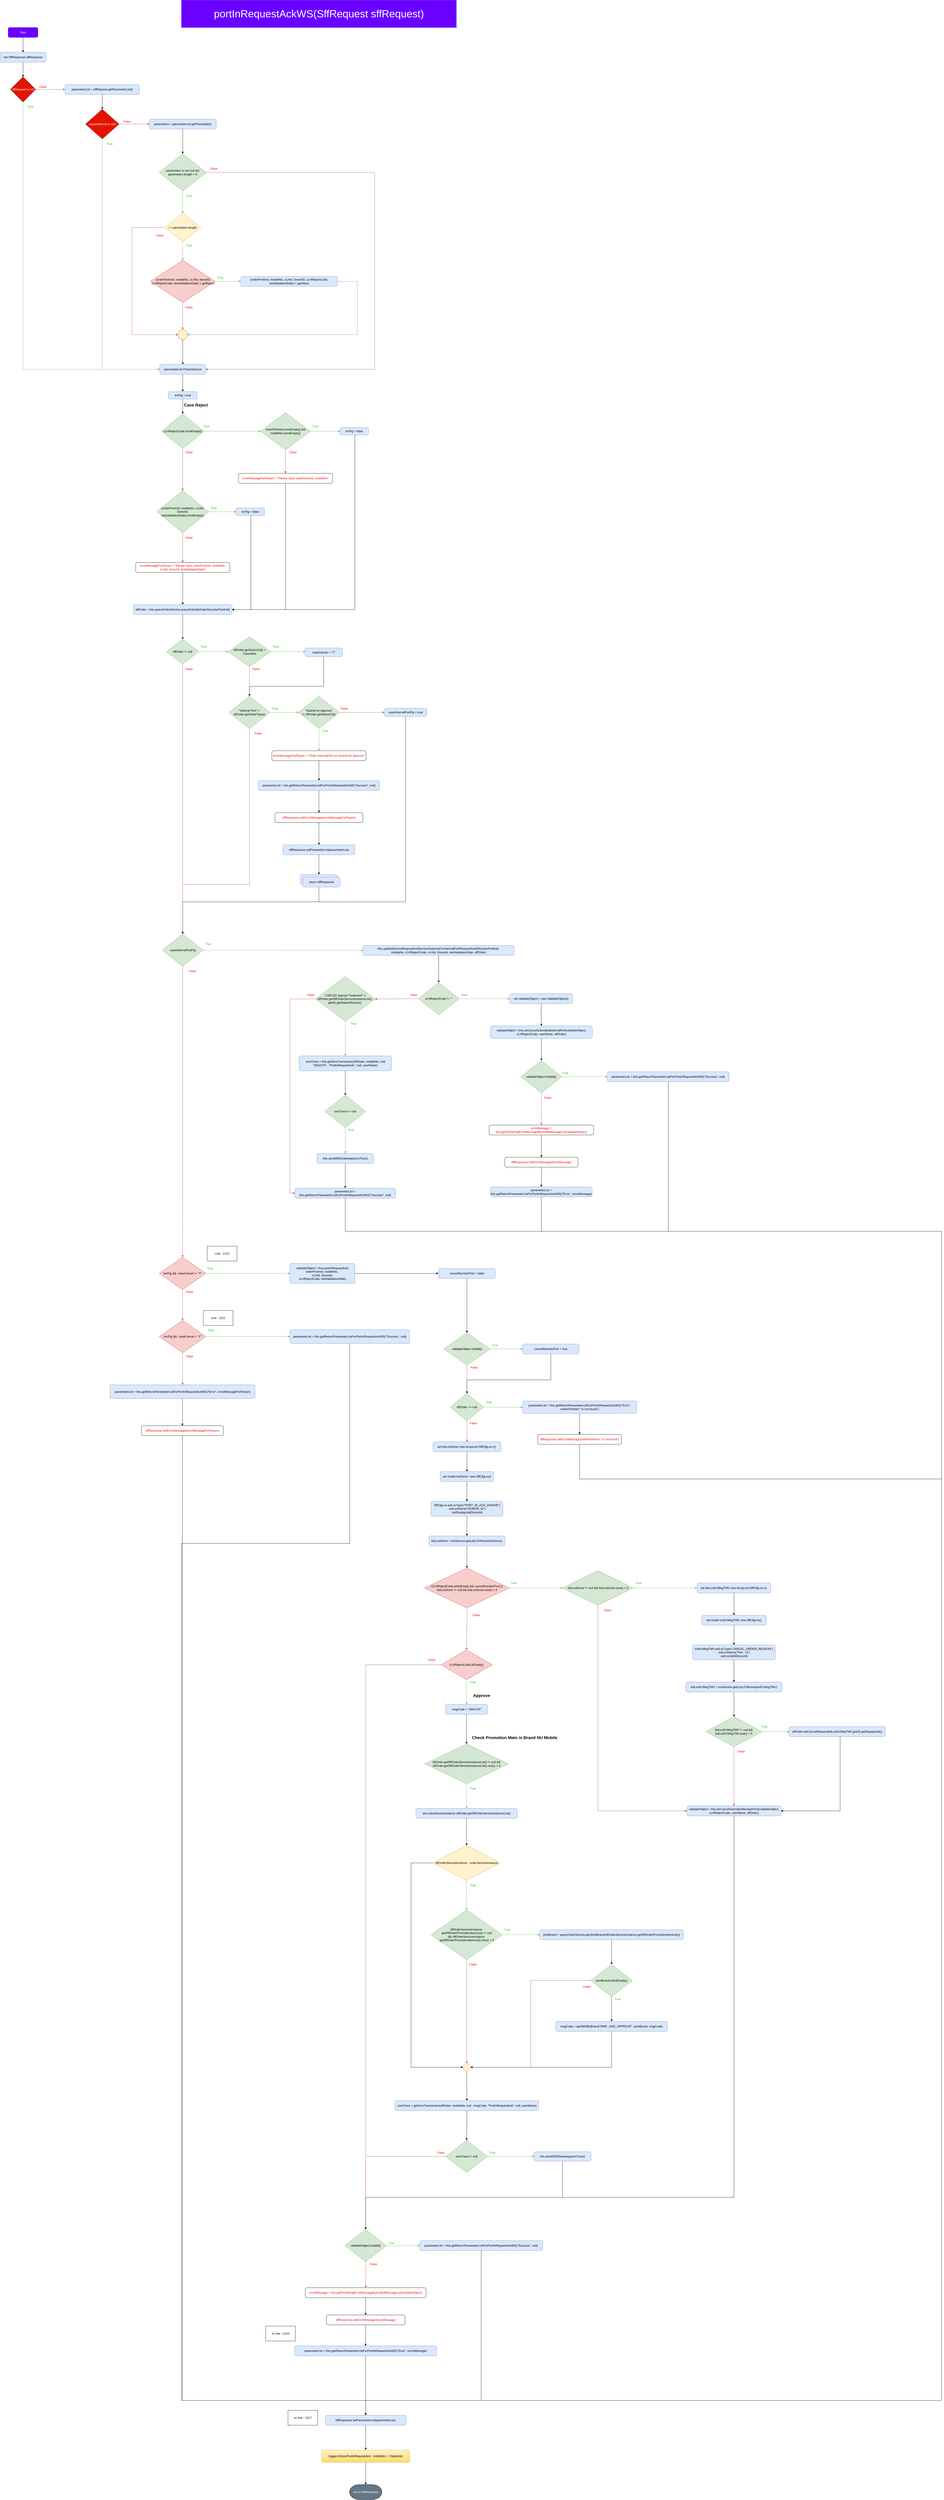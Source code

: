 <mxfile version="17.4.5" type="github">
  <diagram id="F7d38sDTgIuft2gYF5d1" name="Page-1">
    <mxGraphModel dx="4740" dy="2780" grid="1" gridSize="10" guides="1" tooltips="1" connect="1" arrows="1" fold="1" page="1" pageScale="1" pageWidth="5000" pageHeight="5200" math="0" shadow="0">
      <root>
        <mxCell id="0" />
        <mxCell id="1" parent="0" />
        <mxCell id="NMpNhmsZsLYK3NYZCR3p-1" value="portInRequestAckWS(SffRequest sffRequest)" style="text;html=1;strokeColor=#3700CC;fillColor=#6a00ff;align=center;verticalAlign=middle;whiteSpace=wrap;rounded=0;fontColor=#ffffff;fontSize=42;" vertex="1" parent="1">
          <mxGeometry x="930" y="40" width="1110" height="110" as="geometry" />
        </mxCell>
        <mxCell id="NMpNhmsZsLYK3NYZCR3p-2" value="" style="edgeStyle=orthogonalEdgeStyle;rounded=0;orthogonalLoop=1;jettySize=auto;html=1;" edge="1" parent="1" source="NMpNhmsZsLYK3NYZCR3p-3" target="NMpNhmsZsLYK3NYZCR3p-5">
          <mxGeometry relative="1" as="geometry" />
        </mxCell>
        <mxCell id="NMpNhmsZsLYK3NYZCR3p-3" value="Start" style="rounded=1;whiteSpace=wrap;html=1;fontSize=12;glass=0;strokeWidth=1;shadow=0;labelBackgroundColor=none;fillColor=#6a00ff;strokeColor=#3700CC;fontColor=#ffffff;" vertex="1" parent="1">
          <mxGeometry x="230" y="150" width="120" height="40" as="geometry" />
        </mxCell>
        <mxCell id="NMpNhmsZsLYK3NYZCR3p-4" value="" style="edgeStyle=orthogonalEdgeStyle;rounded=0;orthogonalLoop=1;jettySize=auto;html=1;" edge="1" parent="1" source="NMpNhmsZsLYK3NYZCR3p-5" target="NMpNhmsZsLYK3NYZCR3p-8">
          <mxGeometry relative="1" as="geometry" />
        </mxCell>
        <mxCell id="NMpNhmsZsLYK3NYZCR3p-5" value="set SffResponse sffResponse" style="rounded=1;whiteSpace=wrap;html=1;absoluteArcSize=1;arcSize=14;strokeWidth=1;fillColor=#dae8fc;strokeColor=#6c8ebf;" vertex="1" parent="1">
          <mxGeometry x="197.5" y="250" width="185" height="40" as="geometry" />
        </mxCell>
        <mxCell id="NMpNhmsZsLYK3NYZCR3p-6" style="edgeStyle=orthogonalEdgeStyle;rounded=0;orthogonalLoop=1;jettySize=auto;html=1;entryX=0;entryY=0.5;entryDx=0;entryDy=0;fillColor=#f8cecc;strokeColor=#b85450;" edge="1" parent="1" source="NMpNhmsZsLYK3NYZCR3p-8" target="NMpNhmsZsLYK3NYZCR3p-10">
          <mxGeometry relative="1" as="geometry" />
        </mxCell>
        <mxCell id="NMpNhmsZsLYK3NYZCR3p-7" style="edgeStyle=orthogonalEdgeStyle;rounded=0;orthogonalLoop=1;jettySize=auto;html=1;entryX=0;entryY=0.5;entryDx=0;entryDy=0;fontColor=#00CC00;fillColor=#d5e8d4;strokeColor=#82b366;" edge="1" parent="1" source="NMpNhmsZsLYK3NYZCR3p-8" target="NMpNhmsZsLYK3NYZCR3p-36">
          <mxGeometry relative="1" as="geometry">
            <Array as="points">
              <mxPoint x="290" y="1530" />
            </Array>
          </mxGeometry>
        </mxCell>
        <mxCell id="NMpNhmsZsLYK3NYZCR3p-8" value="sffRequest is null" style="strokeWidth=2;html=1;shape=mxgraph.flowchart.decision;whiteSpace=wrap;labelBackgroundColor=none;fillColor=#e51400;strokeColor=#B20000;fontColor=#ffffff;" vertex="1" parent="1">
          <mxGeometry x="240" y="350" width="100" height="100" as="geometry" />
        </mxCell>
        <mxCell id="NMpNhmsZsLYK3NYZCR3p-9" value="" style="edgeStyle=orthogonalEdgeStyle;rounded=0;orthogonalLoop=1;jettySize=auto;html=1;fontColor=#FF0000;" edge="1" parent="1" source="NMpNhmsZsLYK3NYZCR3p-10">
          <mxGeometry relative="1" as="geometry">
            <mxPoint x="610" y="480" as="targetPoint" />
          </mxGeometry>
        </mxCell>
        <mxCell id="NMpNhmsZsLYK3NYZCR3p-10" value="parameterList = sffRequest.getParameterList()" style="rounded=1;whiteSpace=wrap;html=1;absoluteArcSize=1;arcSize=14;strokeWidth=1;fillColor=#dae8fc;strokeColor=#6c8ebf;" vertex="1" parent="1">
          <mxGeometry x="460" y="380" width="300" height="40" as="geometry" />
        </mxCell>
        <mxCell id="NMpNhmsZsLYK3NYZCR3p-11" value="False" style="text;html=1;align=center;verticalAlign=middle;resizable=0;points=[];autosize=1;strokeColor=none;fillColor=none;fontColor=#FF0000;" vertex="1" parent="1">
          <mxGeometry x="350" y="380" width="40" height="20" as="geometry" />
        </mxCell>
        <mxCell id="NMpNhmsZsLYK3NYZCR3p-12" style="edgeStyle=orthogonalEdgeStyle;rounded=0;orthogonalLoop=1;jettySize=auto;html=1;entryX=0;entryY=0.5;entryDx=0;entryDy=0;fontColor=#FFFFFF;fillColor=#f8cecc;strokeColor=#b85450;" edge="1" parent="1" source="NMpNhmsZsLYK3NYZCR3p-14" target="NMpNhmsZsLYK3NYZCR3p-16">
          <mxGeometry relative="1" as="geometry" />
        </mxCell>
        <mxCell id="NMpNhmsZsLYK3NYZCR3p-13" style="edgeStyle=orthogonalEdgeStyle;rounded=0;orthogonalLoop=1;jettySize=auto;html=1;entryX=0;entryY=0.5;entryDx=0;entryDy=0;fontColor=#00CC00;fillColor=#d5e8d4;strokeColor=#82b366;" edge="1" parent="1" source="NMpNhmsZsLYK3NYZCR3p-14" target="NMpNhmsZsLYK3NYZCR3p-36">
          <mxGeometry relative="1" as="geometry">
            <Array as="points">
              <mxPoint x="610" y="1530" />
            </Array>
          </mxGeometry>
        </mxCell>
        <mxCell id="NMpNhmsZsLYK3NYZCR3p-14" value="parameterList is null" style="rhombus;whiteSpace=wrap;html=1;fontColor=#ffffff;fillColor=#e51400;strokeColor=#B20000;" vertex="1" parent="1">
          <mxGeometry x="542.5" y="480" width="135" height="120" as="geometry" />
        </mxCell>
        <mxCell id="NMpNhmsZsLYK3NYZCR3p-15" style="edgeStyle=orthogonalEdgeStyle;rounded=0;orthogonalLoop=1;jettySize=auto;html=1;entryX=0.5;entryY=0;entryDx=0;entryDy=0;fontColor=#FFFFFF;" edge="1" parent="1" source="NMpNhmsZsLYK3NYZCR3p-16" target="NMpNhmsZsLYK3NYZCR3p-20">
          <mxGeometry relative="1" as="geometry" />
        </mxCell>
        <mxCell id="NMpNhmsZsLYK3NYZCR3p-16" value="parameters = parameterList.getParameter()" style="rounded=1;whiteSpace=wrap;html=1;absoluteArcSize=1;arcSize=14;strokeWidth=1;fillColor=#dae8fc;strokeColor=#6c8ebf;" vertex="1" parent="1">
          <mxGeometry x="800" y="520" width="270" height="40" as="geometry" />
        </mxCell>
        <mxCell id="NMpNhmsZsLYK3NYZCR3p-17" value="False" style="text;html=1;align=center;verticalAlign=middle;resizable=0;points=[];autosize=1;strokeColor=none;fillColor=none;fontColor=#FF0000;" vertex="1" parent="1">
          <mxGeometry x="690" y="520" width="40" height="20" as="geometry" />
        </mxCell>
        <mxCell id="NMpNhmsZsLYK3NYZCR3p-18" value="" style="edgeStyle=orthogonalEdgeStyle;rounded=0;orthogonalLoop=1;jettySize=auto;html=1;fontColor=#FFFFFF;fillColor=#d5e8d4;strokeColor=#82b366;" edge="1" parent="1" source="NMpNhmsZsLYK3NYZCR3p-20" target="NMpNhmsZsLYK3NYZCR3p-23">
          <mxGeometry relative="1" as="geometry" />
        </mxCell>
        <mxCell id="NMpNhmsZsLYK3NYZCR3p-19" style="edgeStyle=orthogonalEdgeStyle;rounded=0;orthogonalLoop=1;jettySize=auto;html=1;entryX=1;entryY=0.5;entryDx=0;entryDy=0;fontColor=#00CC00;fillColor=#f8cecc;strokeColor=#b85450;" edge="1" parent="1" source="NMpNhmsZsLYK3NYZCR3p-20" target="NMpNhmsZsLYK3NYZCR3p-36">
          <mxGeometry relative="1" as="geometry">
            <Array as="points">
              <mxPoint x="1710" y="735" />
              <mxPoint x="1710" y="1530" />
            </Array>
          </mxGeometry>
        </mxCell>
        <mxCell id="NMpNhmsZsLYK3NYZCR3p-20" value="parameters is not null &amp;amp;&amp;amp; parameters.length &amp;gt; 0" style="rhombus;whiteSpace=wrap;html=1;fillColor=#d5e8d4;strokeColor=#82b366;" vertex="1" parent="1">
          <mxGeometry x="840" y="660" width="190" height="150" as="geometry" />
        </mxCell>
        <mxCell id="NMpNhmsZsLYK3NYZCR3p-21" value="" style="edgeStyle=orthogonalEdgeStyle;rounded=0;orthogonalLoop=1;jettySize=auto;html=1;fontColor=#00CC00;fillColor=#d5e8d4;strokeColor=#82b366;" edge="1" parent="1" source="NMpNhmsZsLYK3NYZCR3p-23" target="NMpNhmsZsLYK3NYZCR3p-27">
          <mxGeometry relative="1" as="geometry" />
        </mxCell>
        <mxCell id="NMpNhmsZsLYK3NYZCR3p-22" style="edgeStyle=orthogonalEdgeStyle;rounded=0;orthogonalLoop=1;jettySize=auto;html=1;entryX=0;entryY=0.5;entryDx=0;entryDy=0;entryPerimeter=0;fontColor=#00CC00;fillColor=#f8cecc;strokeColor=#b85450;" edge="1" parent="1" source="NMpNhmsZsLYK3NYZCR3p-23" target="NMpNhmsZsLYK3NYZCR3p-33">
          <mxGeometry relative="1" as="geometry">
            <Array as="points">
              <mxPoint x="730" y="958" />
              <mxPoint x="730" y="1390" />
            </Array>
          </mxGeometry>
        </mxCell>
        <mxCell id="NMpNhmsZsLYK3NYZCR3p-23" value="i &amp;lt; parameters.length" style="rhombus;whiteSpace=wrap;html=1;fillColor=#fff2cc;strokeColor=#d6b656;" vertex="1" parent="1">
          <mxGeometry x="861.88" y="900" width="146.25" height="115" as="geometry" />
        </mxCell>
        <mxCell id="NMpNhmsZsLYK3NYZCR3p-24" value="True" style="text;html=1;align=center;verticalAlign=middle;resizable=0;points=[];autosize=1;strokeColor=none;fillColor=none;fontColor=#00CC00;" vertex="1" parent="1">
          <mxGeometry x="940" y="820" width="40" height="20" as="geometry" />
        </mxCell>
        <mxCell id="NMpNhmsZsLYK3NYZCR3p-25" style="edgeStyle=orthogonalEdgeStyle;rounded=0;orthogonalLoop=1;jettySize=auto;html=1;entryX=0;entryY=0.5;entryDx=0;entryDy=0;fontColor=#00CC00;fillColor=#d5e8d4;strokeColor=#82b366;" edge="1" parent="1" source="NMpNhmsZsLYK3NYZCR3p-27" target="NMpNhmsZsLYK3NYZCR3p-30">
          <mxGeometry relative="1" as="geometry" />
        </mxCell>
        <mxCell id="NMpNhmsZsLYK3NYZCR3p-26" value="" style="edgeStyle=orthogonalEdgeStyle;rounded=0;orthogonalLoop=1;jettySize=auto;html=1;fontColor=#00CC00;fillColor=#f8cecc;strokeColor=#b85450;" edge="1" parent="1" source="NMpNhmsZsLYK3NYZCR3p-27" target="NMpNhmsZsLYK3NYZCR3p-33">
          <mxGeometry relative="1" as="geometry" />
        </mxCell>
        <mxCell id="NMpNhmsZsLYK3NYZCR3p-27" value="&amp;nbsp;(orderPortInId, mobileNo, cLHId, donorID, cLHRejectCode, lastValidationDate) = getName" style="rhombus;whiteSpace=wrap;html=1;fillColor=#f8cecc;strokeColor=#b85450;" vertex="1" parent="1">
          <mxGeometry x="804.5" y="1090" width="261.02" height="170" as="geometry" />
        </mxCell>
        <mxCell id="NMpNhmsZsLYK3NYZCR3p-28" value="True" style="text;html=1;align=center;verticalAlign=middle;resizable=0;points=[];autosize=1;strokeColor=none;fillColor=none;fontColor=#00CC00;" vertex="1" parent="1">
          <mxGeometry x="940" y="1020" width="40" height="20" as="geometry" />
        </mxCell>
        <mxCell id="NMpNhmsZsLYK3NYZCR3p-29" style="edgeStyle=orthogonalEdgeStyle;rounded=0;orthogonalLoop=1;jettySize=auto;html=1;entryX=1;entryY=0.5;entryDx=0;entryDy=0;entryPerimeter=0;fontColor=#00CC00;fillColor=#dae8fc;strokeColor=#6c8ebf;" edge="1" parent="1" source="NMpNhmsZsLYK3NYZCR3p-30" target="NMpNhmsZsLYK3NYZCR3p-33">
          <mxGeometry relative="1" as="geometry">
            <Array as="points">
              <mxPoint x="1640" y="1175" />
              <mxPoint x="1640" y="1390" />
            </Array>
          </mxGeometry>
        </mxCell>
        <mxCell id="NMpNhmsZsLYK3NYZCR3p-30" value="(orderPortInId, mobileNo, cLHId, DonorID, cLHRejectCode, lastValidationDate) = getValue" style="rounded=1;whiteSpace=wrap;html=1;absoluteArcSize=1;arcSize=14;strokeWidth=1;fillColor=#dae8fc;strokeColor=#6c8ebf;" vertex="1" parent="1">
          <mxGeometry x="1170" y="1155" width="390" height="40" as="geometry" />
        </mxCell>
        <mxCell id="NMpNhmsZsLYK3NYZCR3p-31" value="True" style="text;html=1;align=center;verticalAlign=middle;resizable=0;points=[];autosize=1;strokeColor=none;fillColor=none;fontColor=#00CC00;" vertex="1" parent="1">
          <mxGeometry x="1065.52" y="1150" width="40" height="20" as="geometry" />
        </mxCell>
        <mxCell id="NMpNhmsZsLYK3NYZCR3p-32" value="" style="edgeStyle=orthogonalEdgeStyle;rounded=0;orthogonalLoop=1;jettySize=auto;html=1;fontColor=#00CC00;" edge="1" parent="1" source="NMpNhmsZsLYK3NYZCR3p-33" target="NMpNhmsZsLYK3NYZCR3p-36">
          <mxGeometry relative="1" as="geometry" />
        </mxCell>
        <mxCell id="NMpNhmsZsLYK3NYZCR3p-33" value="" style="strokeWidth=2;html=1;shape=mxgraph.flowchart.start_2;whiteSpace=wrap;fillColor=#fff2cc;strokeColor=#d6b656;" vertex="1" parent="1">
          <mxGeometry x="916.5" y="1370" width="37" height="40" as="geometry" />
        </mxCell>
        <mxCell id="NMpNhmsZsLYK3NYZCR3p-34" value="False" style="text;html=1;align=center;verticalAlign=middle;resizable=0;points=[];autosize=1;strokeColor=none;fillColor=none;fontColor=#FF0000;" vertex="1" parent="1">
          <mxGeometry x="940" y="1270" width="40" height="20" as="geometry" />
        </mxCell>
        <mxCell id="NMpNhmsZsLYK3NYZCR3p-35" value="" style="edgeStyle=orthogonalEdgeStyle;rounded=0;orthogonalLoop=1;jettySize=auto;html=1;fontColor=#00CC00;" edge="1" parent="1" source="NMpNhmsZsLYK3NYZCR3p-36" target="NMpNhmsZsLYK3NYZCR3p-50">
          <mxGeometry relative="1" as="geometry" />
        </mxCell>
        <mxCell id="NMpNhmsZsLYK3NYZCR3p-36" value="parameterList ParameterList" style="rounded=1;whiteSpace=wrap;html=1;absoluteArcSize=1;arcSize=14;strokeWidth=1;fillColor=#dae8fc;strokeColor=#6c8ebf;" vertex="1" parent="1">
          <mxGeometry x="842.5" y="1510" width="185" height="40" as="geometry" />
        </mxCell>
        <mxCell id="NMpNhmsZsLYK3NYZCR3p-37" value="True" style="text;html=1;align=center;verticalAlign=middle;resizable=0;points=[];autosize=1;strokeColor=none;fillColor=none;fontColor=#00CC00;" vertex="1" parent="1">
          <mxGeometry x="300" y="460" width="40" height="20" as="geometry" />
        </mxCell>
        <mxCell id="NMpNhmsZsLYK3NYZCR3p-38" value="True" style="text;html=1;align=center;verticalAlign=middle;resizable=0;points=[];autosize=1;strokeColor=none;fillColor=none;fontColor=#00CC00;" vertex="1" parent="1">
          <mxGeometry x="620" y="610" width="40" height="20" as="geometry" />
        </mxCell>
        <mxCell id="NMpNhmsZsLYK3NYZCR3p-39" value="False" style="text;html=1;align=center;verticalAlign=middle;resizable=0;points=[];autosize=1;strokeColor=none;fillColor=none;fontColor=#FF0000;" vertex="1" parent="1">
          <mxGeometry x="821.88" y="980" width="40" height="20" as="geometry" />
        </mxCell>
        <mxCell id="NMpNhmsZsLYK3NYZCR3p-40" value="False" style="text;html=1;align=center;verticalAlign=middle;resizable=0;points=[];autosize=1;strokeColor=none;fillColor=none;fontColor=#FF0000;" vertex="1" parent="1">
          <mxGeometry x="1040" y="710" width="40" height="20" as="geometry" />
        </mxCell>
        <mxCell id="NMpNhmsZsLYK3NYZCR3p-41" value="" style="edgeStyle=orthogonalEdgeStyle;rounded=0;orthogonalLoop=1;jettySize=auto;html=1;fontColor=#00CC00;entryX=0;entryY=0.5;entryDx=0;entryDy=0;fillColor=#d5e8d4;strokeColor=#82b366;" edge="1" parent="1" source="NMpNhmsZsLYK3NYZCR3p-43" target="NMpNhmsZsLYK3NYZCR3p-47">
          <mxGeometry relative="1" as="geometry">
            <mxPoint x="1125" y="1700" as="targetPoint" />
          </mxGeometry>
        </mxCell>
        <mxCell id="NMpNhmsZsLYK3NYZCR3p-42" value="" style="edgeStyle=orthogonalEdgeStyle;rounded=0;orthogonalLoop=1;jettySize=auto;html=1;fontColor=#00CC00;fillColor=#f8cecc;strokeColor=#b85450;" edge="1" parent="1" source="NMpNhmsZsLYK3NYZCR3p-43" target="NMpNhmsZsLYK3NYZCR3p-59">
          <mxGeometry relative="1" as="geometry" />
        </mxCell>
        <mxCell id="NMpNhmsZsLYK3NYZCR3p-43" value="cLHRejectCode.isnotEmpty()" style="rhombus;whiteSpace=wrap;html=1;fillColor=#d5e8d4;strokeColor=#82b366;" vertex="1" parent="1">
          <mxGeometry x="850" y="1710" width="170" height="140" as="geometry" />
        </mxCell>
        <mxCell id="NMpNhmsZsLYK3NYZCR3p-44" value="Case Reject" style="text;html=1;strokeColor=none;fillColor=none;align=center;verticalAlign=middle;whiteSpace=wrap;rounded=0;fontColor=#000000;fontSize=17;fontStyle=1" vertex="1" parent="1">
          <mxGeometry x="916.5" y="1660" width="143.38" height="30" as="geometry" />
        </mxCell>
        <mxCell id="NMpNhmsZsLYK3NYZCR3p-45" value="" style="edgeStyle=orthogonalEdgeStyle;rounded=0;orthogonalLoop=1;jettySize=auto;html=1;fontColor=#00CC00;entryX=0;entryY=0.5;entryDx=0;entryDy=0;fillColor=#d5e8d4;strokeColor=#82b366;" edge="1" parent="1" source="NMpNhmsZsLYK3NYZCR3p-47" target="NMpNhmsZsLYK3NYZCR3p-52">
          <mxGeometry relative="1" as="geometry">
            <mxPoint x="1570" y="1780" as="targetPoint" />
          </mxGeometry>
        </mxCell>
        <mxCell id="NMpNhmsZsLYK3NYZCR3p-46" value="" style="edgeStyle=orthogonalEdgeStyle;rounded=0;orthogonalLoop=1;jettySize=auto;html=1;fontColor=#00CC00;fillColor=#f8cecc;strokeColor=#b85450;" edge="1" parent="1" source="NMpNhmsZsLYK3NYZCR3p-47" target="NMpNhmsZsLYK3NYZCR3p-55">
          <mxGeometry relative="1" as="geometry" />
        </mxCell>
        <mxCell id="NMpNhmsZsLYK3NYZCR3p-47" value="orderPortInId.isnotEmpty()&amp;nbsp;&amp;amp;&amp;amp; mobileNo.isnotEmpty()" style="rhombus;whiteSpace=wrap;html=1;fillColor=#d5e8d4;strokeColor=#82b366;" vertex="1" parent="1">
          <mxGeometry x="1250" y="1705" width="200" height="150" as="geometry" />
        </mxCell>
        <mxCell id="NMpNhmsZsLYK3NYZCR3p-48" value="True" style="text;html=1;align=center;verticalAlign=middle;resizable=0;points=[];autosize=1;strokeColor=none;fillColor=none;fontColor=#00CC00;" vertex="1" parent="1">
          <mxGeometry x="1010" y="1750" width="40" height="20" as="geometry" />
        </mxCell>
        <mxCell id="NMpNhmsZsLYK3NYZCR3p-49" value="" style="edgeStyle=orthogonalEdgeStyle;rounded=0;orthogonalLoop=1;jettySize=auto;html=1;fontColor=#00CC00;" edge="1" parent="1" source="NMpNhmsZsLYK3NYZCR3p-50" target="NMpNhmsZsLYK3NYZCR3p-43">
          <mxGeometry relative="1" as="geometry" />
        </mxCell>
        <mxCell id="NMpNhmsZsLYK3NYZCR3p-50" value="errFlg = true" style="rounded=1;whiteSpace=wrap;html=1;fillColor=#dae8fc;strokeColor=#6c8ebf;arcSize=14;strokeWidth=1;" vertex="1" parent="1">
          <mxGeometry x="877.5" y="1620" width="115" height="30" as="geometry" />
        </mxCell>
        <mxCell id="NMpNhmsZsLYK3NYZCR3p-51" style="edgeStyle=orthogonalEdgeStyle;rounded=0;orthogonalLoop=1;jettySize=auto;html=1;entryX=1;entryY=0.5;entryDx=0;entryDy=0;fontColor=#00CC00;" edge="1" parent="1" source="NMpNhmsZsLYK3NYZCR3p-52" target="NMpNhmsZsLYK3NYZCR3p-68">
          <mxGeometry relative="1" as="geometry">
            <Array as="points">
              <mxPoint x="1630" y="2500" />
            </Array>
          </mxGeometry>
        </mxCell>
        <mxCell id="NMpNhmsZsLYK3NYZCR3p-52" value="errFlg = false" style="rounded=1;whiteSpace=wrap;html=1;fillColor=#dae8fc;strokeColor=#6c8ebf;arcSize=14;strokeWidth=1;" vertex="1" parent="1">
          <mxGeometry x="1570" y="1765" width="115" height="30" as="geometry" />
        </mxCell>
        <mxCell id="NMpNhmsZsLYK3NYZCR3p-53" value="True" style="text;html=1;align=center;verticalAlign=middle;resizable=0;points=[];autosize=1;strokeColor=none;fillColor=none;fontColor=#00CC00;" vertex="1" parent="1">
          <mxGeometry x="1450" y="1750" width="40" height="20" as="geometry" />
        </mxCell>
        <mxCell id="NMpNhmsZsLYK3NYZCR3p-54" style="edgeStyle=orthogonalEdgeStyle;rounded=0;orthogonalLoop=1;jettySize=auto;html=1;entryX=1;entryY=0.5;entryDx=0;entryDy=0;fontColor=#00CC00;" edge="1" parent="1" source="NMpNhmsZsLYK3NYZCR3p-55" target="NMpNhmsZsLYK3NYZCR3p-68">
          <mxGeometry relative="1" as="geometry">
            <Array as="points">
              <mxPoint x="1350" y="2500" />
            </Array>
          </mxGeometry>
        </mxCell>
        <mxCell id="NMpNhmsZsLYK3NYZCR3p-55" value="errorMessageForParam = &quot;Please Input orderPortInId, mobileNo&quot;" style="rounded=1;whiteSpace=wrap;html=1;absoluteArcSize=1;arcSize=14;strokeWidth=1;fontColor=#FF0000;" vertex="1" parent="1">
          <mxGeometry x="1160" y="1950" width="380" height="40" as="geometry" />
        </mxCell>
        <mxCell id="NMpNhmsZsLYK3NYZCR3p-56" value="False" style="text;html=1;align=center;verticalAlign=middle;resizable=0;points=[];autosize=1;strokeColor=none;fillColor=none;fontColor=#FF0000;" vertex="1" parent="1">
          <mxGeometry x="1360" y="1855" width="40" height="20" as="geometry" />
        </mxCell>
        <mxCell id="NMpNhmsZsLYK3NYZCR3p-57" style="edgeStyle=orthogonalEdgeStyle;rounded=0;orthogonalLoop=1;jettySize=auto;html=1;entryX=0;entryY=0.5;entryDx=0;entryDy=0;fontColor=#00CC00;fillColor=#d5e8d4;strokeColor=#82b366;" edge="1" parent="1" source="NMpNhmsZsLYK3NYZCR3p-59" target="NMpNhmsZsLYK3NYZCR3p-62">
          <mxGeometry relative="1" as="geometry" />
        </mxCell>
        <mxCell id="NMpNhmsZsLYK3NYZCR3p-58" style="edgeStyle=orthogonalEdgeStyle;rounded=0;orthogonalLoop=1;jettySize=auto;html=1;entryX=0.5;entryY=0;entryDx=0;entryDy=0;fontColor=#00CC00;fillColor=#f8cecc;strokeColor=#b85450;" edge="1" parent="1" source="NMpNhmsZsLYK3NYZCR3p-59" target="NMpNhmsZsLYK3NYZCR3p-65">
          <mxGeometry relative="1" as="geometry" />
        </mxCell>
        <mxCell id="NMpNhmsZsLYK3NYZCR3p-59" value="(orderPortInId, mobileNo, cLHId, DonorId, lastValidationDate).isnotEmpty()" style="rhombus;whiteSpace=wrap;html=1;fillColor=#d5e8d4;strokeColor=#82b366;" vertex="1" parent="1">
          <mxGeometry x="831.25" y="2020" width="207.5" height="170" as="geometry" />
        </mxCell>
        <mxCell id="NMpNhmsZsLYK3NYZCR3p-60" value="False" style="text;html=1;align=center;verticalAlign=middle;resizable=0;points=[];autosize=1;strokeColor=none;fillColor=none;fontColor=#FF0000;" vertex="1" parent="1">
          <mxGeometry x="940" y="1855" width="40" height="20" as="geometry" />
        </mxCell>
        <mxCell id="NMpNhmsZsLYK3NYZCR3p-61" style="edgeStyle=orthogonalEdgeStyle;rounded=0;orthogonalLoop=1;jettySize=auto;html=1;entryX=1;entryY=0.5;entryDx=0;entryDy=0;fontColor=#00CC00;" edge="1" parent="1" source="NMpNhmsZsLYK3NYZCR3p-62" target="NMpNhmsZsLYK3NYZCR3p-68">
          <mxGeometry relative="1" as="geometry">
            <Array as="points">
              <mxPoint x="1210" y="2500" />
            </Array>
          </mxGeometry>
        </mxCell>
        <mxCell id="NMpNhmsZsLYK3NYZCR3p-62" value="errFlg = false" style="rounded=1;whiteSpace=wrap;html=1;fillColor=#dae8fc;strokeColor=#6c8ebf;arcSize=14;strokeWidth=1;" vertex="1" parent="1">
          <mxGeometry x="1150" y="2090" width="115" height="30" as="geometry" />
        </mxCell>
        <mxCell id="NMpNhmsZsLYK3NYZCR3p-63" value="True" style="text;html=1;align=center;verticalAlign=middle;resizable=0;points=[];autosize=1;strokeColor=none;fillColor=none;fontColor=#00CC00;" vertex="1" parent="1">
          <mxGeometry x="1040" y="2080" width="40" height="20" as="geometry" />
        </mxCell>
        <mxCell id="NMpNhmsZsLYK3NYZCR3p-64" style="edgeStyle=orthogonalEdgeStyle;rounded=0;orthogonalLoop=1;jettySize=auto;html=1;entryX=0.5;entryY=0;entryDx=0;entryDy=0;fontColor=#00CC00;" edge="1" parent="1" source="NMpNhmsZsLYK3NYZCR3p-65" target="NMpNhmsZsLYK3NYZCR3p-68">
          <mxGeometry relative="1" as="geometry" />
        </mxCell>
        <mxCell id="NMpNhmsZsLYK3NYZCR3p-65" value="errorMessageForParam = &quot;Please Input orderPortInId, mobileNo, cLHId, donorId, lastValidationDate&quot;" style="rounded=1;whiteSpace=wrap;html=1;absoluteArcSize=1;arcSize=14;strokeWidth=1;fontColor=#FF0000;" vertex="1" parent="1">
          <mxGeometry x="745.01" y="2310" width="380" height="40" as="geometry" />
        </mxCell>
        <mxCell id="NMpNhmsZsLYK3NYZCR3p-66" value="False" style="text;html=1;align=center;verticalAlign=middle;resizable=0;points=[];autosize=1;strokeColor=none;fillColor=none;fontColor=#FF0000;" vertex="1" parent="1">
          <mxGeometry x="940" y="2200" width="40" height="20" as="geometry" />
        </mxCell>
        <mxCell id="NMpNhmsZsLYK3NYZCR3p-67" style="edgeStyle=orthogonalEdgeStyle;rounded=0;orthogonalLoop=1;jettySize=auto;html=1;entryX=0.5;entryY=0;entryDx=0;entryDy=0;fontColor=#00CC00;" edge="1" parent="1" source="NMpNhmsZsLYK3NYZCR3p-68" target="NMpNhmsZsLYK3NYZCR3p-71">
          <mxGeometry relative="1" as="geometry" />
        </mxCell>
        <mxCell id="NMpNhmsZsLYK3NYZCR3p-68" value="sffOrder = this.queryOrderService.queryOrderByOrderNo(orderPortInId)" style="rounded=1;whiteSpace=wrap;html=1;absoluteArcSize=1;arcSize=14;strokeWidth=1;fillColor=#dae8fc;strokeColor=#6c8ebf;" vertex="1" parent="1">
          <mxGeometry x="736.26" y="2480" width="397.51" height="40" as="geometry" />
        </mxCell>
        <mxCell id="NMpNhmsZsLYK3NYZCR3p-69" style="edgeStyle=orthogonalEdgeStyle;rounded=0;orthogonalLoop=1;jettySize=auto;html=1;entryX=0;entryY=0.5;entryDx=0;entryDy=0;fontColor=#00CC00;fillColor=#d5e8d4;strokeColor=#82b366;" edge="1" parent="1" source="NMpNhmsZsLYK3NYZCR3p-71" target="NMpNhmsZsLYK3NYZCR3p-74">
          <mxGeometry relative="1" as="geometry" />
        </mxCell>
        <mxCell id="NMpNhmsZsLYK3NYZCR3p-70" style="edgeStyle=orthogonalEdgeStyle;rounded=0;orthogonalLoop=1;jettySize=auto;html=1;entryX=0.5;entryY=0;entryDx=0;entryDy=0;fillColor=#f8cecc;strokeColor=#b85450;" edge="1" parent="1" source="NMpNhmsZsLYK3NYZCR3p-71" target="NMpNhmsZsLYK3NYZCR3p-103">
          <mxGeometry relative="1" as="geometry" />
        </mxCell>
        <mxCell id="NMpNhmsZsLYK3NYZCR3p-71" value="sffOrder != null" style="rhombus;whiteSpace=wrap;html=1;fillColor=#d5e8d4;strokeColor=#82b366;" vertex="1" parent="1">
          <mxGeometry x="870" y="2620" width="129.39" height="100" as="geometry" />
        </mxCell>
        <mxCell id="NMpNhmsZsLYK3NYZCR3p-72" style="edgeStyle=orthogonalEdgeStyle;rounded=0;orthogonalLoop=1;jettySize=auto;html=1;entryX=0;entryY=0.5;entryDx=0;entryDy=0;fontColor=#00CC00;fillColor=#d5e8d4;strokeColor=#82b366;" edge="1" parent="1" source="NMpNhmsZsLYK3NYZCR3p-74">
          <mxGeometry relative="1" as="geometry">
            <mxPoint x="1430" y="2670" as="targetPoint" />
          </mxGeometry>
        </mxCell>
        <mxCell id="NMpNhmsZsLYK3NYZCR3p-73" style="edgeStyle=orthogonalEdgeStyle;rounded=0;orthogonalLoop=1;jettySize=auto;html=1;entryX=0.5;entryY=0;entryDx=0;entryDy=0;fontColor=#00CC00;fillColor=#f8cecc;strokeColor=#b85450;" edge="1" parent="1" source="NMpNhmsZsLYK3NYZCR3p-74" target="NMpNhmsZsLYK3NYZCR3p-79">
          <mxGeometry relative="1" as="geometry" />
        </mxCell>
        <mxCell id="NMpNhmsZsLYK3NYZCR3p-74" value="sffOrder.getStatusCd() = Cancelled" style="rhombus;whiteSpace=wrap;html=1;fillColor=#d5e8d4;strokeColor=#82b366;" vertex="1" parent="1">
          <mxGeometry x="1118.9" y="2610" width="171.1" height="120" as="geometry" />
        </mxCell>
        <mxCell id="NMpNhmsZsLYK3NYZCR3p-75" value="True" style="text;html=1;align=center;verticalAlign=middle;resizable=0;points=[];autosize=1;strokeColor=none;fillColor=none;fontColor=#00CC00;" vertex="1" parent="1">
          <mxGeometry x="998.75" y="2640" width="40" height="20" as="geometry" />
        </mxCell>
        <mxCell id="NMpNhmsZsLYK3NYZCR3p-76" value="True" style="text;html=1;align=center;verticalAlign=middle;resizable=0;points=[];autosize=1;strokeColor=none;fillColor=none;fontColor=#00CC00;" vertex="1" parent="1">
          <mxGeometry x="1290" y="2640" width="40" height="20" as="geometry" />
        </mxCell>
        <mxCell id="NMpNhmsZsLYK3NYZCR3p-77" style="edgeStyle=orthogonalEdgeStyle;rounded=0;orthogonalLoop=1;jettySize=auto;html=1;fillColor=#d5e8d4;strokeColor=#82b366;" edge="1" parent="1" source="NMpNhmsZsLYK3NYZCR3p-79" target="NMpNhmsZsLYK3NYZCR3p-84">
          <mxGeometry relative="1" as="geometry" />
        </mxCell>
        <mxCell id="NMpNhmsZsLYK3NYZCR3p-78" style="edgeStyle=orthogonalEdgeStyle;rounded=0;orthogonalLoop=1;jettySize=auto;html=1;entryX=0.5;entryY=0;entryDx=0;entryDy=0;fillColor=#f8cecc;strokeColor=#b85450;" edge="1" parent="1" source="NMpNhmsZsLYK3NYZCR3p-79" target="NMpNhmsZsLYK3NYZCR3p-103">
          <mxGeometry relative="1" as="geometry">
            <Array as="points">
              <mxPoint x="1204" y="3610" />
              <mxPoint x="935" y="3610" />
            </Array>
          </mxGeometry>
        </mxCell>
        <mxCell id="NMpNhmsZsLYK3NYZCR3p-79" value="&quot;Internal Port&quot; = sffOrder.getOrderType()" style="rhombus;whiteSpace=wrap;html=1;fillColor=#d5e8d4;strokeColor=#82b366;" vertex="1" parent="1">
          <mxGeometry x="1122.23" y="2850" width="164.45" height="130" as="geometry" />
        </mxCell>
        <mxCell id="NMpNhmsZsLYK3NYZCR3p-80" value="False" style="text;html=1;align=center;verticalAlign=middle;resizable=0;points=[];autosize=1;strokeColor=none;fillColor=none;fontColor=#FF0000;" vertex="1" parent="1">
          <mxGeometry x="1210" y="2730" width="40" height="20" as="geometry" />
        </mxCell>
        <mxCell id="NMpNhmsZsLYK3NYZCR3p-81" value="False" style="text;html=1;align=center;verticalAlign=middle;resizable=0;points=[];autosize=1;strokeColor=none;fillColor=none;fontColor=#FF0000;" vertex="1" parent="1">
          <mxGeometry x="1567.22" y="2890" width="40" height="20" as="geometry" />
        </mxCell>
        <mxCell id="NMpNhmsZsLYK3NYZCR3p-82" style="edgeStyle=orthogonalEdgeStyle;rounded=0;orthogonalLoop=1;jettySize=auto;html=1;entryX=0.5;entryY=0;entryDx=0;entryDy=0;fillColor=#d5e8d4;strokeColor=#82b366;" edge="1" parent="1" source="NMpNhmsZsLYK3NYZCR3p-84" target="NMpNhmsZsLYK3NYZCR3p-89">
          <mxGeometry relative="1" as="geometry" />
        </mxCell>
        <mxCell id="NMpNhmsZsLYK3NYZCR3p-83" style="edgeStyle=orthogonalEdgeStyle;rounded=0;orthogonalLoop=1;jettySize=auto;html=1;entryX=0;entryY=0.5;entryDx=0;entryDy=0;fillColor=#f8cecc;strokeColor=#b85450;" edge="1" parent="1" source="NMpNhmsZsLYK3NYZCR3p-84" target="NMpNhmsZsLYK3NYZCR3p-100">
          <mxGeometry relative="1" as="geometry" />
        </mxCell>
        <mxCell id="NMpNhmsZsLYK3NYZCR3p-84" value="&quot;Submit for Approve&quot; !=&amp;nbsp;sffOrder.getStatusCd()" style="rhombus;whiteSpace=wrap;html=1;fillColor=#d5e8d4;strokeColor=#82b366;" vertex="1" parent="1">
          <mxGeometry x="1402.77" y="2850" width="164.45" height="130" as="geometry" />
        </mxCell>
        <mxCell id="NMpNhmsZsLYK3NYZCR3p-85" style="edgeStyle=orthogonalEdgeStyle;rounded=0;orthogonalLoop=1;jettySize=auto;html=1;entryX=0.5;entryY=0;entryDx=0;entryDy=0;" edge="1" parent="1" source="NMpNhmsZsLYK3NYZCR3p-86" target="NMpNhmsZsLYK3NYZCR3p-79">
          <mxGeometry relative="1" as="geometry">
            <Array as="points">
              <mxPoint x="1504" y="2810" />
              <mxPoint x="1204" y="2810" />
            </Array>
          </mxGeometry>
        </mxCell>
        <mxCell id="NMpNhmsZsLYK3NYZCR3p-86" value="&lt;span&gt;caseCancel = &quot;Y&quot;&lt;/span&gt;" style="rounded=1;whiteSpace=wrap;html=1;absoluteArcSize=1;arcSize=14;strokeWidth=1;fillColor=#dae8fc;strokeColor=#6c8ebf;" vertex="1" parent="1">
          <mxGeometry x="1428.74" y="2655" width="151.26" height="35" as="geometry" />
        </mxCell>
        <mxCell id="NMpNhmsZsLYK3NYZCR3p-87" value="True" style="text;html=1;align=center;verticalAlign=middle;resizable=0;points=[];autosize=1;strokeColor=none;fillColor=none;fontColor=#00CC00;" vertex="1" parent="1">
          <mxGeometry x="1286.68" y="2890" width="40" height="20" as="geometry" />
        </mxCell>
        <mxCell id="NMpNhmsZsLYK3NYZCR3p-88" style="edgeStyle=orthogonalEdgeStyle;rounded=0;orthogonalLoop=1;jettySize=auto;html=1;entryX=0.5;entryY=0;entryDx=0;entryDy=0;" edge="1" parent="1" source="NMpNhmsZsLYK3NYZCR3p-89" target="NMpNhmsZsLYK3NYZCR3p-92">
          <mxGeometry relative="1" as="geometry" />
        </mxCell>
        <mxCell id="NMpNhmsZsLYK3NYZCR3p-89" value="errorMessageForParam = &quot;Order InternalPort not Submit for Approve&quot;" style="rounded=1;whiteSpace=wrap;html=1;absoluteArcSize=1;arcSize=14;strokeWidth=1;fontColor=#FF0000;" vertex="1" parent="1">
          <mxGeometry x="1295" y="3070" width="380" height="40" as="geometry" />
        </mxCell>
        <mxCell id="NMpNhmsZsLYK3NYZCR3p-90" value="True" style="text;html=1;align=center;verticalAlign=middle;resizable=0;points=[];autosize=1;strokeColor=none;fillColor=none;fontColor=#00CC00;" vertex="1" parent="1">
          <mxGeometry x="1490" y="2980" width="40" height="20" as="geometry" />
        </mxCell>
        <mxCell id="NMpNhmsZsLYK3NYZCR3p-91" value="" style="edgeStyle=orthogonalEdgeStyle;rounded=0;orthogonalLoop=1;jettySize=auto;html=1;" edge="1" parent="1" source="NMpNhmsZsLYK3NYZCR3p-92" target="NMpNhmsZsLYK3NYZCR3p-94">
          <mxGeometry relative="1" as="geometry" />
        </mxCell>
        <mxCell id="NMpNhmsZsLYK3NYZCR3p-92" value="parameterList = this.getReturnParameterListForPortInRequestAckWS(&quot;Success&quot;, null)" style="rounded=1;whiteSpace=wrap;html=1;absoluteArcSize=1;arcSize=14;strokeWidth=1;fillColor=#dae8fc;strokeColor=#6c8ebf;" vertex="1" parent="1">
          <mxGeometry x="1239.99" y="3190" width="490" height="40" as="geometry" />
        </mxCell>
        <mxCell id="NMpNhmsZsLYK3NYZCR3p-93" value="" style="edgeStyle=orthogonalEdgeStyle;rounded=0;orthogonalLoop=1;jettySize=auto;html=1;" edge="1" parent="1" source="NMpNhmsZsLYK3NYZCR3p-94" target="NMpNhmsZsLYK3NYZCR3p-96">
          <mxGeometry relative="1" as="geometry" />
        </mxCell>
        <mxCell id="NMpNhmsZsLYK3NYZCR3p-94" value="sffResponse.setErrorMessage(errorMessageForParam)" style="rounded=1;whiteSpace=wrap;html=1;absoluteArcSize=1;arcSize=14;strokeWidth=1;fontColor=#FF0000;" vertex="1" parent="1">
          <mxGeometry x="1307.5" y="3320" width="355" height="40" as="geometry" />
        </mxCell>
        <mxCell id="NMpNhmsZsLYK3NYZCR3p-95" value="" style="edgeStyle=orthogonalEdgeStyle;rounded=0;orthogonalLoop=1;jettySize=auto;html=1;" edge="1" parent="1" source="NMpNhmsZsLYK3NYZCR3p-96" target="NMpNhmsZsLYK3NYZCR3p-98">
          <mxGeometry relative="1" as="geometry" />
        </mxCell>
        <mxCell id="NMpNhmsZsLYK3NYZCR3p-96" value="sffResponse.setParameterList(parameterList)" style="rounded=1;whiteSpace=wrap;html=1;absoluteArcSize=1;arcSize=14;strokeWidth=1;fillColor=#dae8fc;strokeColor=#6c8ebf;" vertex="1" parent="1">
          <mxGeometry x="1340" y="3450" width="290" height="40" as="geometry" />
        </mxCell>
        <mxCell id="NMpNhmsZsLYK3NYZCR3p-97" style="edgeStyle=orthogonalEdgeStyle;rounded=0;orthogonalLoop=1;jettySize=auto;html=1;entryX=0.5;entryY=0;entryDx=0;entryDy=0;" edge="1" parent="1" source="NMpNhmsZsLYK3NYZCR3p-98" target="NMpNhmsZsLYK3NYZCR3p-103">
          <mxGeometry relative="1" as="geometry">
            <Array as="points">
              <mxPoint x="1485" y="3680" />
              <mxPoint x="935" y="3680" />
            </Array>
          </mxGeometry>
        </mxCell>
        <mxCell id="NMpNhmsZsLYK3NYZCR3p-98" value="return sffResponse" style="rounded=1;whiteSpace=wrap;html=1;absoluteArcSize=1;arcSize=14;strokeWidth=1;fillColor=#dae8fc;strokeColor=#6c8ebf;" vertex="1" parent="1">
          <mxGeometry x="1409.98" y="3570" width="150.01" height="40" as="geometry" />
        </mxCell>
        <mxCell id="NMpNhmsZsLYK3NYZCR3p-99" style="edgeStyle=orthogonalEdgeStyle;rounded=0;orthogonalLoop=1;jettySize=auto;html=1;entryX=0.5;entryY=0;entryDx=0;entryDy=0;" edge="1" parent="1" source="NMpNhmsZsLYK3NYZCR3p-100" target="NMpNhmsZsLYK3NYZCR3p-103">
          <mxGeometry relative="1" as="geometry">
            <Array as="points">
              <mxPoint x="1835" y="3680" />
              <mxPoint x="935" y="3680" />
            </Array>
          </mxGeometry>
        </mxCell>
        <mxCell id="NMpNhmsZsLYK3NYZCR3p-100" value="caseInternalPortFlg = true" style="rounded=1;whiteSpace=wrap;html=1;absoluteArcSize=1;arcSize=14;strokeWidth=1;fillColor=#dae8fc;strokeColor=#6c8ebf;" vertex="1" parent="1">
          <mxGeometry x="1750" y="2898.75" width="170" height="32.5" as="geometry" />
        </mxCell>
        <mxCell id="NMpNhmsZsLYK3NYZCR3p-101" style="edgeStyle=orthogonalEdgeStyle;rounded=0;orthogonalLoop=1;jettySize=auto;html=1;entryX=0;entryY=0.5;entryDx=0;entryDy=0;fillColor=#d5e8d4;strokeColor=#82b366;" edge="1" parent="1" source="NMpNhmsZsLYK3NYZCR3p-103" target="NMpNhmsZsLYK3NYZCR3p-107">
          <mxGeometry relative="1" as="geometry" />
        </mxCell>
        <mxCell id="NMpNhmsZsLYK3NYZCR3p-102" style="edgeStyle=orthogonalEdgeStyle;rounded=0;orthogonalLoop=1;jettySize=auto;html=1;entryX=0.5;entryY=0;entryDx=0;entryDy=0;fillColor=#f8cecc;strokeColor=#b85450;" edge="1" parent="1" source="NMpNhmsZsLYK3NYZCR3p-103" target="NMpNhmsZsLYK3NYZCR3p-148">
          <mxGeometry relative="1" as="geometry" />
        </mxCell>
        <mxCell id="NMpNhmsZsLYK3NYZCR3p-103" value="caseInternalPortFlg" style="rhombus;whiteSpace=wrap;html=1;fillColor=#d5e8d4;strokeColor=#82b366;" vertex="1" parent="1">
          <mxGeometry x="852.79" y="3810" width="164.45" height="130" as="geometry" />
        </mxCell>
        <mxCell id="NMpNhmsZsLYK3NYZCR3p-104" value="False" style="text;html=1;align=center;verticalAlign=middle;resizable=0;points=[];autosize=1;strokeColor=none;fillColor=none;fontColor=#FF0000;" vertex="1" parent="1">
          <mxGeometry x="1220" y="2990" width="40" height="20" as="geometry" />
        </mxCell>
        <mxCell id="NMpNhmsZsLYK3NYZCR3p-105" value="False" style="text;html=1;align=center;verticalAlign=middle;resizable=0;points=[];autosize=1;strokeColor=none;fillColor=none;fontColor=#FF0000;" vertex="1" parent="1">
          <mxGeometry x="940" y="2730" width="40" height="20" as="geometry" />
        </mxCell>
        <mxCell id="NMpNhmsZsLYK3NYZCR3p-106" value="" style="edgeStyle=orthogonalEdgeStyle;rounded=0;orthogonalLoop=1;jettySize=auto;html=1;" edge="1" parent="1" source="NMpNhmsZsLYK3NYZCR3p-107" target="NMpNhmsZsLYK3NYZCR3p-111">
          <mxGeometry relative="1" as="geometry" />
        </mxCell>
        <mxCell id="NMpNhmsZsLYK3NYZCR3p-107" value="&lt;div&gt;this.updateServiceRequestAndServiceInstanceForInternalPortRequestAckWS(orderPortInId,&amp;nbsp;&lt;/div&gt;&lt;div&gt;&lt;span&gt;						&lt;/span&gt;mobileNo, cLHRejectCode, cLHId, DonorId, lastValidationDate, sffOrder)&lt;/div&gt;" style="rounded=1;whiteSpace=wrap;html=1;absoluteArcSize=1;arcSize=14;strokeWidth=1;fillColor=#dae8fc;strokeColor=#6c8ebf;" vertex="1" parent="1">
          <mxGeometry x="1663.6" y="3856" width="610" height="40" as="geometry" />
        </mxCell>
        <mxCell id="NMpNhmsZsLYK3NYZCR3p-108" value="True" style="text;html=1;align=center;verticalAlign=middle;resizable=0;points=[];autosize=1;strokeColor=none;fillColor=none;fontColor=#00CC00;" vertex="1" parent="1">
          <mxGeometry x="1017.24" y="3840" width="40" height="20" as="geometry" />
        </mxCell>
        <mxCell id="NMpNhmsZsLYK3NYZCR3p-109" style="edgeStyle=orthogonalEdgeStyle;rounded=0;orthogonalLoop=1;jettySize=auto;html=1;entryX=0;entryY=0.5;entryDx=0;entryDy=0;fillColor=#d5e8d4;strokeColor=#82b366;" edge="1" parent="1" source="NMpNhmsZsLYK3NYZCR3p-111" target="NMpNhmsZsLYK3NYZCR3p-114">
          <mxGeometry relative="1" as="geometry" />
        </mxCell>
        <mxCell id="NMpNhmsZsLYK3NYZCR3p-110" style="edgeStyle=orthogonalEdgeStyle;rounded=0;orthogonalLoop=1;jettySize=auto;html=1;entryX=1;entryY=0.5;entryDx=0;entryDy=0;fillColor=#f8cecc;strokeColor=#b85450;" edge="1" parent="1" source="NMpNhmsZsLYK3NYZCR3p-111" target="NMpNhmsZsLYK3NYZCR3p-133">
          <mxGeometry relative="1" as="geometry" />
        </mxCell>
        <mxCell id="NMpNhmsZsLYK3NYZCR3p-111" value="cLHRejectCode != &quot;&quot;" style="rhombus;whiteSpace=wrap;html=1;fillColor=#d5e8d4;strokeColor=#82b366;" vertex="1" parent="1">
          <mxGeometry x="1886.69" y="4006" width="164.45" height="130" as="geometry" />
        </mxCell>
        <mxCell id="NMpNhmsZsLYK3NYZCR3p-112" value="return sffResponse" style="rounded=1;whiteSpace=wrap;html=1;absoluteArcSize=1;arcSize=14;strokeWidth=1;fillColor=#dae8fc;strokeColor=#6c8ebf;" vertex="1" parent="1">
          <mxGeometry x="1419.98" y="3580" width="150.01" height="40" as="geometry" />
        </mxCell>
        <mxCell id="NMpNhmsZsLYK3NYZCR3p-113" style="edgeStyle=orthogonalEdgeStyle;rounded=0;orthogonalLoop=1;jettySize=auto;html=1;entryX=0.5;entryY=0;entryDx=0;entryDy=0;" edge="1" parent="1" source="NMpNhmsZsLYK3NYZCR3p-114" target="NMpNhmsZsLYK3NYZCR3p-117">
          <mxGeometry relative="1" as="geometry" />
        </mxCell>
        <mxCell id="NMpNhmsZsLYK3NYZCR3p-114" value="set&amp;nbsp;validateObject = new ValidateObject()" style="rounded=1;whiteSpace=wrap;html=1;absoluteArcSize=1;arcSize=14;strokeWidth=1;fillColor=#dae8fc;strokeColor=#6c8ebf;" vertex="1" parent="1">
          <mxGeometry x="2256.27" y="4051" width="252.77" height="40" as="geometry" />
        </mxCell>
        <mxCell id="NMpNhmsZsLYK3NYZCR3p-115" value="True" style="text;html=1;align=center;verticalAlign=middle;resizable=0;points=[];autosize=1;strokeColor=none;fillColor=none;fontColor=#00CC00;" vertex="1" parent="1">
          <mxGeometry x="2051.14" y="4046" width="40" height="20" as="geometry" />
        </mxCell>
        <mxCell id="NMpNhmsZsLYK3NYZCR3p-116" style="edgeStyle=orthogonalEdgeStyle;rounded=0;orthogonalLoop=1;jettySize=auto;html=1;entryX=0.5;entryY=0;entryDx=0;entryDy=0;" edge="1" parent="1" source="NMpNhmsZsLYK3NYZCR3p-117" target="NMpNhmsZsLYK3NYZCR3p-120">
          <mxGeometry relative="1" as="geometry" />
        </mxCell>
        <mxCell id="NMpNhmsZsLYK3NYZCR3p-117" value="validateObject = this.doCancelSubmittedInternalPort(validateObject, cLHRejectCode, userName, sffOrder)" style="rounded=1;whiteSpace=wrap;html=1;absoluteArcSize=1;arcSize=14;strokeWidth=1;fillColor=#dae8fc;strokeColor=#6c8ebf;" vertex="1" parent="1">
          <mxGeometry x="2177.64" y="4181" width="411.37" height="50" as="geometry" />
        </mxCell>
        <mxCell id="NMpNhmsZsLYK3NYZCR3p-118" style="edgeStyle=orthogonalEdgeStyle;rounded=0;orthogonalLoop=1;jettySize=auto;html=1;fillColor=#d5e8d4;strokeColor=#82b366;entryX=0;entryY=0.5;entryDx=0;entryDy=0;" edge="1" parent="1" source="NMpNhmsZsLYK3NYZCR3p-120" target="NMpNhmsZsLYK3NYZCR3p-122">
          <mxGeometry relative="1" as="geometry">
            <mxPoint x="2561" y="4390" as="targetPoint" />
          </mxGeometry>
        </mxCell>
        <mxCell id="NMpNhmsZsLYK3NYZCR3p-119" style="edgeStyle=orthogonalEdgeStyle;rounded=0;orthogonalLoop=1;jettySize=auto;html=1;fillColor=#f8cecc;strokeColor=#b85450;entryX=0.5;entryY=0;entryDx=0;entryDy=0;" edge="1" parent="1" source="NMpNhmsZsLYK3NYZCR3p-120" target="NMpNhmsZsLYK3NYZCR3p-126">
          <mxGeometry relative="1" as="geometry">
            <mxPoint x="2382.64" y="4531" as="targetPoint" />
          </mxGeometry>
        </mxCell>
        <mxCell id="NMpNhmsZsLYK3NYZCR3p-120" value="validateObject.isValid()" style="rhombus;whiteSpace=wrap;html=1;fillColor=#d5e8d4;strokeColor=#82b366;" vertex="1" parent="1">
          <mxGeometry x="2301.11" y="4321" width="164.45" height="130" as="geometry" />
        </mxCell>
        <mxCell id="NMpNhmsZsLYK3NYZCR3p-121" style="edgeStyle=orthogonalEdgeStyle;rounded=0;orthogonalLoop=1;jettySize=auto;html=1;entryX=0.5;entryY=0;entryDx=0;entryDy=0;" edge="1" parent="1" source="NMpNhmsZsLYK3NYZCR3p-122" target="NMpNhmsZsLYK3NYZCR3p-276">
          <mxGeometry relative="1" as="geometry">
            <Array as="points">
              <mxPoint x="2896" y="5010" />
              <mxPoint x="4000" y="5010" />
              <mxPoint x="4000" y="9730" />
              <mxPoint x="1674" y="9730" />
            </Array>
          </mxGeometry>
        </mxCell>
        <mxCell id="NMpNhmsZsLYK3NYZCR3p-122" value="parameterList = this.getReturnParameterListForPortInRequestAckWS(&quot;Success&quot;, null)" style="rounded=1;whiteSpace=wrap;html=1;absoluteArcSize=1;arcSize=14;strokeWidth=1;fillColor=#dae8fc;strokeColor=#6c8ebf;" vertex="1" parent="1">
          <mxGeometry x="2650" y="4366" width="491.68" height="40" as="geometry" />
        </mxCell>
        <mxCell id="NMpNhmsZsLYK3NYZCR3p-123" value="True" style="text;html=1;align=center;verticalAlign=middle;resizable=0;points=[];autosize=1;strokeColor=none;fillColor=none;fontColor=#00CC00;" vertex="1" parent="1">
          <mxGeometry x="2458.64" y="4361" width="40" height="20" as="geometry" />
        </mxCell>
        <mxCell id="NMpNhmsZsLYK3NYZCR3p-124" value="False" style="text;html=1;align=center;verticalAlign=middle;resizable=0;points=[];autosize=1;strokeColor=none;fillColor=none;fontColor=#FF0000;" vertex="1" parent="1">
          <mxGeometry x="2388.64" y="4461" width="40" height="20" as="geometry" />
        </mxCell>
        <mxCell id="NMpNhmsZsLYK3NYZCR3p-125" value="" style="edgeStyle=orthogonalEdgeStyle;rounded=0;orthogonalLoop=1;jettySize=auto;html=1;" edge="1" parent="1" source="NMpNhmsZsLYK3NYZCR3p-126" target="NMpNhmsZsLYK3NYZCR3p-128">
          <mxGeometry relative="1" as="geometry" />
        </mxCell>
        <mxCell id="NMpNhmsZsLYK3NYZCR3p-126" value="errorMessage = this.getOneStringErrorMessageByInvalidMessageList(validateObject)" style="rounded=1;whiteSpace=wrap;html=1;absoluteArcSize=1;arcSize=14;strokeWidth=1;fontColor=#FF0000;" vertex="1" parent="1">
          <mxGeometry x="2172.42" y="4581" width="421.82" height="40" as="geometry" />
        </mxCell>
        <mxCell id="NMpNhmsZsLYK3NYZCR3p-127" style="edgeStyle=orthogonalEdgeStyle;rounded=0;orthogonalLoop=1;jettySize=auto;html=1;entryX=0.5;entryY=0;entryDx=0;entryDy=0;" edge="1" parent="1" source="NMpNhmsZsLYK3NYZCR3p-128" target="NMpNhmsZsLYK3NYZCR3p-130">
          <mxGeometry relative="1" as="geometry" />
        </mxCell>
        <mxCell id="NMpNhmsZsLYK3NYZCR3p-128" value="sffResponse.setErrorMessage(errorMessage)" style="rounded=1;whiteSpace=wrap;html=1;absoluteArcSize=1;arcSize=14;strokeWidth=1;fontColor=#FF0000;" vertex="1" parent="1">
          <mxGeometry x="2236.02" y="4711" width="295.23" height="40" as="geometry" />
        </mxCell>
        <mxCell id="NMpNhmsZsLYK3NYZCR3p-129" style="edgeStyle=orthogonalEdgeStyle;rounded=0;orthogonalLoop=1;jettySize=auto;html=1;entryX=0.5;entryY=0;entryDx=0;entryDy=0;" edge="1" parent="1" source="NMpNhmsZsLYK3NYZCR3p-130" target="NMpNhmsZsLYK3NYZCR3p-276">
          <mxGeometry relative="1" as="geometry">
            <Array as="points">
              <mxPoint x="2383" y="5010" />
              <mxPoint x="4000" y="5010" />
              <mxPoint x="4000" y="9730" />
              <mxPoint x="1674" y="9730" />
            </Array>
          </mxGeometry>
        </mxCell>
        <mxCell id="NMpNhmsZsLYK3NYZCR3p-130" value="parameterList = this.getReturnParameterListForPortInRequestAckWS(&quot;Error&quot;, errorMessage)" style="rounded=1;whiteSpace=wrap;html=1;absoluteArcSize=1;arcSize=14;strokeWidth=1;fillColor=#dae8fc;strokeColor=#6c8ebf;" vertex="1" parent="1">
          <mxGeometry x="2178.33" y="4831" width="410" height="40" as="geometry" />
        </mxCell>
        <mxCell id="NMpNhmsZsLYK3NYZCR3p-131" style="edgeStyle=orthogonalEdgeStyle;rounded=0;orthogonalLoop=1;jettySize=auto;html=1;entryX=0.5;entryY=0;entryDx=0;entryDy=0;fillColor=#d5e8d4;strokeColor=#82b366;" edge="1" parent="1" source="NMpNhmsZsLYK3NYZCR3p-133" target="NMpNhmsZsLYK3NYZCR3p-136">
          <mxGeometry relative="1" as="geometry" />
        </mxCell>
        <mxCell id="NMpNhmsZsLYK3NYZCR3p-132" style="edgeStyle=orthogonalEdgeStyle;rounded=0;orthogonalLoop=1;jettySize=auto;html=1;entryX=0;entryY=0.5;entryDx=0;entryDy=0;fillColor=#f8cecc;strokeColor=#b85450;" edge="1" parent="1" source="NMpNhmsZsLYK3NYZCR3p-133" target="NMpNhmsZsLYK3NYZCR3p-144">
          <mxGeometry relative="1" as="geometry">
            <Array as="points">
              <mxPoint x="1367.9" y="4072" />
              <mxPoint x="1367.9" y="4856" />
            </Array>
          </mxGeometry>
        </mxCell>
        <mxCell id="NMpNhmsZsLYK3NYZCR3p-133" value="&quot;1303-2G Special Treatment&quot; != sffOrder.getSffOrderServiceInstanceList().&lt;br&gt;get(0).getStatusReason()&amp;nbsp;" style="rhombus;whiteSpace=wrap;html=1;fillColor=#d5e8d4;strokeColor=#82b366;" vertex="1" parent="1">
          <mxGeometry x="1471.4" y="3982" width="240" height="180" as="geometry" />
        </mxCell>
        <mxCell id="NMpNhmsZsLYK3NYZCR3p-134" value="False" style="text;html=1;align=center;verticalAlign=middle;resizable=0;points=[];autosize=1;strokeColor=none;fillColor=none;fontColor=#FF0000;" vertex="1" parent="1">
          <mxGeometry x="1846.69" y="4046" width="40" height="20" as="geometry" />
        </mxCell>
        <mxCell id="NMpNhmsZsLYK3NYZCR3p-135" value="" style="edgeStyle=orthogonalEdgeStyle;rounded=0;orthogonalLoop=1;jettySize=auto;html=1;" edge="1" parent="1" source="NMpNhmsZsLYK3NYZCR3p-136" target="NMpNhmsZsLYK3NYZCR3p-139">
          <mxGeometry relative="1" as="geometry" />
        </mxCell>
        <mxCell id="NMpNhmsZsLYK3NYZCR3p-136" value="&lt;div&gt;&amp;nbsp;smsTrans = this.getSmsTransaction(sffOrder, mobileNo, null, &quot;SM1570&quot; , &quot;PortInRequestAck&quot;, null&lt;span&gt;, userName)&lt;/span&gt;&lt;/div&gt;" style="rounded=1;whiteSpace=wrap;html=1;absoluteArcSize=1;arcSize=14;strokeWidth=1;fillColor=#dae8fc;strokeColor=#6c8ebf;" vertex="1" parent="1">
          <mxGeometry x="1405.04" y="4302" width="372.73" height="60" as="geometry" />
        </mxCell>
        <mxCell id="NMpNhmsZsLYK3NYZCR3p-137" value="True" style="text;html=1;align=center;verticalAlign=middle;resizable=0;points=[];autosize=1;strokeColor=none;fillColor=none;fontColor=#00CC00;" vertex="1" parent="1">
          <mxGeometry x="1603.9" y="4162" width="40" height="20" as="geometry" />
        </mxCell>
        <mxCell id="NMpNhmsZsLYK3NYZCR3p-138" style="edgeStyle=orthogonalEdgeStyle;rounded=0;orthogonalLoop=1;jettySize=auto;html=1;entryX=0.5;entryY=0;entryDx=0;entryDy=0;fillColor=#d5e8d4;strokeColor=#82b366;" edge="1" parent="1" source="NMpNhmsZsLYK3NYZCR3p-139" target="NMpNhmsZsLYK3NYZCR3p-141">
          <mxGeometry relative="1" as="geometry" />
        </mxCell>
        <mxCell id="NMpNhmsZsLYK3NYZCR3p-139" value="smsTrans != null" style="rhombus;whiteSpace=wrap;html=1;fillColor=#d5e8d4;strokeColor=#82b366;" vertex="1" parent="1">
          <mxGeometry x="1509.18" y="4461" width="164.45" height="130" as="geometry" />
        </mxCell>
        <mxCell id="NMpNhmsZsLYK3NYZCR3p-140" style="edgeStyle=orthogonalEdgeStyle;rounded=0;orthogonalLoop=1;jettySize=auto;html=1;entryX=0.5;entryY=0;entryDx=0;entryDy=0;" edge="1" parent="1" source="NMpNhmsZsLYK3NYZCR3p-141" target="NMpNhmsZsLYK3NYZCR3p-144">
          <mxGeometry relative="1" as="geometry" />
        </mxCell>
        <mxCell id="NMpNhmsZsLYK3NYZCR3p-141" value="this.sendSMSGateway(smsTrans)" style="rounded=1;whiteSpace=wrap;html=1;absoluteArcSize=1;arcSize=14;strokeWidth=1;fillColor=#dae8fc;strokeColor=#6c8ebf;" vertex="1" parent="1">
          <mxGeometry x="1477.65" y="4696" width="227.5" height="40" as="geometry" />
        </mxCell>
        <mxCell id="NMpNhmsZsLYK3NYZCR3p-142" value="True" style="text;html=1;align=center;verticalAlign=middle;resizable=0;points=[];autosize=1;strokeColor=none;fillColor=none;fontColor=#00CC00;" vertex="1" parent="1">
          <mxGeometry x="1593.9" y="4591" width="40" height="20" as="geometry" />
        </mxCell>
        <mxCell id="NMpNhmsZsLYK3NYZCR3p-143" style="edgeStyle=orthogonalEdgeStyle;rounded=0;orthogonalLoop=1;jettySize=auto;html=1;entryX=0.5;entryY=0;entryDx=0;entryDy=0;" edge="1" parent="1" source="NMpNhmsZsLYK3NYZCR3p-144" target="NMpNhmsZsLYK3NYZCR3p-276">
          <mxGeometry relative="1" as="geometry">
            <Array as="points">
              <mxPoint x="1591" y="5010" />
              <mxPoint x="4000" y="5010" />
              <mxPoint x="4000" y="9730" />
              <mxPoint x="1674" y="9730" />
            </Array>
          </mxGeometry>
        </mxCell>
        <mxCell id="NMpNhmsZsLYK3NYZCR3p-144" value="parameterList = this.getReturnParameterListForPortInRequestAckWS(&quot;Success&quot;, null)" style="rounded=1;whiteSpace=wrap;html=1;absoluteArcSize=1;arcSize=14;strokeWidth=1;fillColor=#dae8fc;strokeColor=#6c8ebf;" vertex="1" parent="1">
          <mxGeometry x="1388.28" y="4836" width="406.25" height="40" as="geometry" />
        </mxCell>
        <mxCell id="NMpNhmsZsLYK3NYZCR3p-145" value="False" style="text;html=1;align=center;verticalAlign=middle;resizable=0;points=[];autosize=1;strokeColor=none;fillColor=none;fontColor=#FF0000;" vertex="1" parent="1">
          <mxGeometry x="1431.4" y="4046" width="40" height="20" as="geometry" />
        </mxCell>
        <mxCell id="NMpNhmsZsLYK3NYZCR3p-146" style="edgeStyle=orthogonalEdgeStyle;rounded=0;orthogonalLoop=1;jettySize=auto;html=1;entryX=0;entryY=0.5;entryDx=0;entryDy=0;fillColor=#d5e8d4;strokeColor=#82b366;" edge="1" parent="1" source="NMpNhmsZsLYK3NYZCR3p-148" target="NMpNhmsZsLYK3NYZCR3p-151">
          <mxGeometry relative="1" as="geometry" />
        </mxCell>
        <mxCell id="NMpNhmsZsLYK3NYZCR3p-147" style="edgeStyle=orthogonalEdgeStyle;rounded=0;orthogonalLoop=1;jettySize=auto;html=1;fillColor=#f8cecc;strokeColor=#b85450;" edge="1" parent="1" source="NMpNhmsZsLYK3NYZCR3p-148" target="NMpNhmsZsLYK3NYZCR3p-264">
          <mxGeometry relative="1" as="geometry" />
        </mxCell>
        <mxCell id="NMpNhmsZsLYK3NYZCR3p-148" value="!errFlg &amp;amp;&amp;amp;&amp;nbsp;&amp;nbsp;caseCancel != &quot;Y&quot;" style="rhombus;whiteSpace=wrap;html=1;fillColor=#f8cecc;strokeColor=#b85450;" vertex="1" parent="1">
          <mxGeometry x="840.47" y="5115" width="187.53" height="130" as="geometry" />
        </mxCell>
        <mxCell id="NMpNhmsZsLYK3NYZCR3p-149" value="False" style="text;html=1;align=center;verticalAlign=middle;resizable=0;points=[];autosize=1;strokeColor=none;fillColor=none;fontColor=#FF0000;" vertex="1" parent="1">
          <mxGeometry x="953.5" y="3950" width="40" height="20" as="geometry" />
        </mxCell>
        <mxCell id="NMpNhmsZsLYK3NYZCR3p-150" style="edgeStyle=orthogonalEdgeStyle;rounded=0;orthogonalLoop=1;jettySize=auto;html=1;" edge="1" parent="1" source="NMpNhmsZsLYK3NYZCR3p-151">
          <mxGeometry relative="1" as="geometry">
            <mxPoint x="1968" y="5180" as="targetPoint" />
          </mxGeometry>
        </mxCell>
        <mxCell id="NMpNhmsZsLYK3NYZCR3p-151" value="&lt;div&gt;validateObject = this.portInRequestAck(&lt;/div&gt;&lt;div&gt;&lt;span&gt;														&lt;/span&gt;orderPortInId, mobileNo,&amp;nbsp;&lt;/div&gt;&lt;div&gt;&lt;span&gt;														&lt;/span&gt;cLHId, DonorId,&lt;/div&gt;&lt;div&gt;&lt;span&gt;														&lt;/span&gt;cLHRejectCode, lastValidationDate)&lt;/div&gt;" style="rounded=1;whiteSpace=wrap;html=1;absoluteArcSize=1;arcSize=14;strokeWidth=1;fillColor=#dae8fc;strokeColor=#6c8ebf;" vertex="1" parent="1">
          <mxGeometry x="1368" y="5140" width="261.98" height="80" as="geometry" />
        </mxCell>
        <mxCell id="NMpNhmsZsLYK3NYZCR3p-152" style="edgeStyle=orthogonalEdgeStyle;rounded=0;orthogonalLoop=1;jettySize=auto;html=1;entryX=0.5;entryY=0;entryDx=0;entryDy=0;" edge="1" parent="1" source="NMpNhmsZsLYK3NYZCR3p-153" target="NMpNhmsZsLYK3NYZCR3p-156">
          <mxGeometry relative="1" as="geometry" />
        </mxCell>
        <mxCell id="NMpNhmsZsLYK3NYZCR3p-153" value="cancelNumberPort = false" style="rounded=1;whiteSpace=wrap;html=1;absoluteArcSize=1;arcSize=14;strokeWidth=1;fillColor=#dae8fc;strokeColor=#6c8ebf;" vertex="1" parent="1">
          <mxGeometry x="1969.0" y="5160" width="227.5" height="40" as="geometry" />
        </mxCell>
        <mxCell id="NMpNhmsZsLYK3NYZCR3p-154" style="edgeStyle=orthogonalEdgeStyle;rounded=0;orthogonalLoop=1;jettySize=auto;html=1;entryX=0;entryY=0.5;entryDx=0;entryDy=0;fillColor=#d5e8d4;strokeColor=#82b366;" edge="1" parent="1" source="NMpNhmsZsLYK3NYZCR3p-156" target="NMpNhmsZsLYK3NYZCR3p-158">
          <mxGeometry relative="1" as="geometry" />
        </mxCell>
        <mxCell id="NMpNhmsZsLYK3NYZCR3p-155" style="edgeStyle=orthogonalEdgeStyle;rounded=0;orthogonalLoop=1;jettySize=auto;html=1;entryX=0.5;entryY=0;entryDx=0;entryDy=0;fillColor=#f8cecc;strokeColor=#b85450;" edge="1" parent="1" source="NMpNhmsZsLYK3NYZCR3p-156" target="NMpNhmsZsLYK3NYZCR3p-162">
          <mxGeometry relative="1" as="geometry" />
        </mxCell>
        <mxCell id="NMpNhmsZsLYK3NYZCR3p-156" value="validateObject.isValid()" style="rhombus;whiteSpace=wrap;html=1;fillColor=#d5e8d4;strokeColor=#82b366;" vertex="1" parent="1">
          <mxGeometry x="1988.93" y="5420" width="187.53" height="130" as="geometry" />
        </mxCell>
        <mxCell id="NMpNhmsZsLYK3NYZCR3p-157" style="edgeStyle=orthogonalEdgeStyle;rounded=0;orthogonalLoop=1;jettySize=auto;html=1;entryX=0.5;entryY=0;entryDx=0;entryDy=0;" edge="1" parent="1" source="NMpNhmsZsLYK3NYZCR3p-158" target="NMpNhmsZsLYK3NYZCR3p-162">
          <mxGeometry relative="1" as="geometry">
            <Array as="points">
              <mxPoint x="2422" y="5610" />
              <mxPoint x="2083" y="5610" />
            </Array>
          </mxGeometry>
        </mxCell>
        <mxCell id="NMpNhmsZsLYK3NYZCR3p-158" value="cancelNumberPort = true" style="rounded=1;whiteSpace=wrap;html=1;absoluteArcSize=1;arcSize=14;strokeWidth=1;fillColor=#dae8fc;strokeColor=#6c8ebf;" vertex="1" parent="1">
          <mxGeometry x="2308" y="5465" width="227.5" height="40" as="geometry" />
        </mxCell>
        <mxCell id="NMpNhmsZsLYK3NYZCR3p-159" value="True" style="text;html=1;align=center;verticalAlign=middle;resizable=0;points=[];autosize=1;strokeColor=none;fillColor=none;fontColor=#00CC00;" vertex="1" parent="1">
          <mxGeometry x="2175.5" y="5460" width="40" height="20" as="geometry" />
        </mxCell>
        <mxCell id="NMpNhmsZsLYK3NYZCR3p-160" style="edgeStyle=orthogonalEdgeStyle;rounded=0;orthogonalLoop=1;jettySize=auto;html=1;entryX=0;entryY=0.5;entryDx=0;entryDy=0;fillColor=#d5e8d4;strokeColor=#82b366;" edge="1" parent="1" source="NMpNhmsZsLYK3NYZCR3p-162" target="NMpNhmsZsLYK3NYZCR3p-164">
          <mxGeometry relative="1" as="geometry" />
        </mxCell>
        <mxCell id="NMpNhmsZsLYK3NYZCR3p-161" style="edgeStyle=orthogonalEdgeStyle;rounded=0;orthogonalLoop=1;jettySize=auto;html=1;entryX=0.5;entryY=0;entryDx=0;entryDy=0;fillColor=#f8cecc;strokeColor=#b85450;" edge="1" parent="1" source="NMpNhmsZsLYK3NYZCR3p-162" target="NMpNhmsZsLYK3NYZCR3p-171">
          <mxGeometry relative="1" as="geometry" />
        </mxCell>
        <mxCell id="NMpNhmsZsLYK3NYZCR3p-162" value="sffOrder == null" style="rhombus;whiteSpace=wrap;html=1;fillColor=#d5e8d4;strokeColor=#82b366;" vertex="1" parent="1">
          <mxGeometry x="2016.18" y="5665" width="133.03" height="110" as="geometry" />
        </mxCell>
        <mxCell id="NMpNhmsZsLYK3NYZCR3p-163" style="edgeStyle=orthogonalEdgeStyle;rounded=0;orthogonalLoop=1;jettySize=auto;html=1;entryX=0.5;entryY=0;entryDx=0;entryDy=0;" edge="1" parent="1" source="NMpNhmsZsLYK3NYZCR3p-164" target="NMpNhmsZsLYK3NYZCR3p-169">
          <mxGeometry relative="1" as="geometry" />
        </mxCell>
        <mxCell id="NMpNhmsZsLYK3NYZCR3p-164" value="parameterList = this.getReturnParameterListForPortInRequestAckWS(&quot;Error&quot;, orderPortInId+&quot; is not found&quot;)" style="rounded=1;whiteSpace=wrap;html=1;absoluteArcSize=1;arcSize=14;strokeWidth=1;fillColor=#dae8fc;strokeColor=#6c8ebf;" vertex="1" parent="1">
          <mxGeometry x="2308" y="5695" width="460" height="50" as="geometry" />
        </mxCell>
        <mxCell id="NMpNhmsZsLYK3NYZCR3p-165" value="True" style="text;html=1;align=center;verticalAlign=middle;resizable=0;points=[];autosize=1;strokeColor=none;fillColor=none;fontColor=#00CC00;" vertex="1" parent="1">
          <mxGeometry x="2151.03" y="5690" width="40" height="20" as="geometry" />
        </mxCell>
        <mxCell id="NMpNhmsZsLYK3NYZCR3p-166" value="Line : 1212" style="rounded=0;whiteSpace=wrap;html=1;" vertex="1" parent="1">
          <mxGeometry x="1034" y="5070" width="120" height="60" as="geometry" />
        </mxCell>
        <mxCell id="NMpNhmsZsLYK3NYZCR3p-167" value="True" style="text;html=1;align=center;verticalAlign=middle;resizable=0;points=[];autosize=1;strokeColor=none;fillColor=none;fontColor=#00CC00;" vertex="1" parent="1">
          <mxGeometry x="1025.24" y="5150" width="40" height="20" as="geometry" />
        </mxCell>
        <mxCell id="NMpNhmsZsLYK3NYZCR3p-168" style="edgeStyle=orthogonalEdgeStyle;rounded=0;orthogonalLoop=1;jettySize=auto;html=1;entryX=0.5;entryY=0;entryDx=0;entryDy=0;" edge="1" parent="1" source="NMpNhmsZsLYK3NYZCR3p-169" target="NMpNhmsZsLYK3NYZCR3p-276">
          <mxGeometry relative="1" as="geometry">
            <Array as="points">
              <mxPoint x="2538" y="6010" />
              <mxPoint x="4000" y="6010" />
              <mxPoint x="4000" y="9730" />
              <mxPoint x="1674" y="9730" />
            </Array>
          </mxGeometry>
        </mxCell>
        <mxCell id="NMpNhmsZsLYK3NYZCR3p-169" value="sffResponse.setErrorMessage(orderPortInId+&quot; is not found&quot;)" style="rounded=1;whiteSpace=wrap;html=1;absoluteArcSize=1;arcSize=14;strokeWidth=1;fontColor=#FF0000;" vertex="1" parent="1">
          <mxGeometry x="2369.19" y="5830" width="337.61" height="40" as="geometry" />
        </mxCell>
        <mxCell id="NMpNhmsZsLYK3NYZCR3p-170" style="edgeStyle=orthogonalEdgeStyle;rounded=0;orthogonalLoop=1;jettySize=auto;html=1;entryX=0.5;entryY=0;entryDx=0;entryDy=0;" edge="1" parent="1" source="NMpNhmsZsLYK3NYZCR3p-171" target="NMpNhmsZsLYK3NYZCR3p-174">
          <mxGeometry relative="1" as="geometry" />
        </mxCell>
        <mxCell id="NMpNhmsZsLYK3NYZCR3p-171" value="set listLovDonor new ArrayList&amp;lt;SffCfgLov&amp;gt;()&amp;nbsp;" style="rounded=1;whiteSpace=wrap;html=1;absoluteArcSize=1;arcSize=14;strokeWidth=1;fillColor=#dae8fc;strokeColor=#6c8ebf;" vertex="1" parent="1">
          <mxGeometry x="1946.02" y="5860" width="274" height="40" as="geometry" />
        </mxCell>
        <mxCell id="NMpNhmsZsLYK3NYZCR3p-172" value="False" style="text;html=1;align=center;verticalAlign=middle;resizable=0;points=[];autosize=1;strokeColor=none;fillColor=none;fontColor=#FF0000;" vertex="1" parent="1">
          <mxGeometry x="2088" y="5775" width="40" height="20" as="geometry" />
        </mxCell>
        <mxCell id="NMpNhmsZsLYK3NYZCR3p-173" style="edgeStyle=orthogonalEdgeStyle;rounded=0;orthogonalLoop=1;jettySize=auto;html=1;entryX=0.5;entryY=0;entryDx=0;entryDy=0;" edge="1" parent="1" source="NMpNhmsZsLYK3NYZCR3p-174" target="NMpNhmsZsLYK3NYZCR3p-176">
          <mxGeometry relative="1" as="geometry" />
        </mxCell>
        <mxCell id="NMpNhmsZsLYK3NYZCR3p-174" value="set model lovDonor&amp;nbsp; new SffCfgLov()" style="rounded=1;whiteSpace=wrap;html=1;absoluteArcSize=1;arcSize=14;strokeWidth=1;fillColor=#dae8fc;strokeColor=#6c8ebf;" vertex="1" parent="1">
          <mxGeometry x="1975.04" y="5980" width="215.31" height="40" as="geometry" />
        </mxCell>
        <mxCell id="NMpNhmsZsLYK3NYZCR3p-175" style="edgeStyle=orthogonalEdgeStyle;rounded=0;orthogonalLoop=1;jettySize=auto;html=1;entryX=0.5;entryY=0;entryDx=0;entryDy=0;" edge="1" parent="1" source="NMpNhmsZsLYK3NYZCR3p-176" target="NMpNhmsZsLYK3NYZCR3p-178">
          <mxGeometry relative="1" as="geometry" />
        </mxCell>
        <mxCell id="NMpNhmsZsLYK3NYZCR3p-176" value="SffCfgLov.setLovType(&quot;PORT_IN_ACK_DONOR&quot;)&lt;br&gt;.setLovName(&quot;DONOR_ID&quot;)&lt;br&gt;.setDisplayVal(DonorId)" style="rounded=1;whiteSpace=wrap;html=1;absoluteArcSize=1;arcSize=14;strokeWidth=1;fillColor=#dae8fc;strokeColor=#6c8ebf;" vertex="1" parent="1">
          <mxGeometry x="1937.69" y="6100" width="290" height="60" as="geometry" />
        </mxCell>
        <mxCell id="NMpNhmsZsLYK3NYZCR3p-177" style="edgeStyle=orthogonalEdgeStyle;rounded=0;orthogonalLoop=1;jettySize=auto;html=1;entryX=0.5;entryY=0;entryDx=0;entryDy=0;" edge="1" parent="1" source="NMpNhmsZsLYK3NYZCR3p-178" target="NMpNhmsZsLYK3NYZCR3p-181">
          <mxGeometry relative="1" as="geometry" />
        </mxCell>
        <mxCell id="NMpNhmsZsLYK3NYZCR3p-178" value="listLovDonor = lovService.getListLOVActive(lovDonor)" style="rounded=1;whiteSpace=wrap;html=1;absoluteArcSize=1;arcSize=14;strokeWidth=1;fillColor=#dae8fc;strokeColor=#6c8ebf;" vertex="1" parent="1">
          <mxGeometry x="1929.41" y="6240" width="306.56" height="40" as="geometry" />
        </mxCell>
        <mxCell id="NMpNhmsZsLYK3NYZCR3p-179" style="edgeStyle=orthogonalEdgeStyle;rounded=0;orthogonalLoop=1;jettySize=auto;html=1;fillColor=#d5e8d4;strokeColor=#82b366;" edge="1" parent="1" source="NMpNhmsZsLYK3NYZCR3p-181" target="NMpNhmsZsLYK3NYZCR3p-184">
          <mxGeometry relative="1" as="geometry" />
        </mxCell>
        <mxCell id="NMpNhmsZsLYK3NYZCR3p-180" style="edgeStyle=orthogonalEdgeStyle;rounded=0;orthogonalLoop=1;jettySize=auto;html=1;entryX=0.5;entryY=0;entryDx=0;entryDy=0;fillColor=#f8cecc;strokeColor=#b85450;" edge="1" parent="1" source="NMpNhmsZsLYK3NYZCR3p-181" target="NMpNhmsZsLYK3NYZCR3p-207">
          <mxGeometry relative="1" as="geometry" />
        </mxCell>
        <mxCell id="NMpNhmsZsLYK3NYZCR3p-181" value="(cLHRejectCode.isNotEmpty &amp;amp;&amp;amp; cancelNumberPort) || listLovDonor != null &amp;amp;&amp;amp; listLovDonor.size() &amp;lt; 0" style="rhombus;whiteSpace=wrap;html=1;fillColor=#f8cecc;strokeColor=#b85450;" vertex="1" parent="1">
          <mxGeometry x="1911.58" y="6370" width="341.82" height="160" as="geometry" />
        </mxCell>
        <mxCell id="NMpNhmsZsLYK3NYZCR3p-182" style="edgeStyle=orthogonalEdgeStyle;rounded=0;orthogonalLoop=1;jettySize=auto;html=1;entryX=0;entryY=0.5;entryDx=0;entryDy=0;fillColor=#d5e8d4;strokeColor=#82b366;" edge="1" parent="1" source="NMpNhmsZsLYK3NYZCR3p-184" target="NMpNhmsZsLYK3NYZCR3p-187">
          <mxGeometry relative="1" as="geometry" />
        </mxCell>
        <mxCell id="NMpNhmsZsLYK3NYZCR3p-183" style="edgeStyle=orthogonalEdgeStyle;rounded=0;orthogonalLoop=1;jettySize=auto;html=1;entryX=0;entryY=0.5;entryDx=0;entryDy=0;fillColor=#f8cecc;strokeColor=#b85450;" edge="1" parent="1" source="NMpNhmsZsLYK3NYZCR3p-184" target="NMpNhmsZsLYK3NYZCR3p-202">
          <mxGeometry relative="1" as="geometry">
            <Array as="points">
              <mxPoint x="2612" y="7350" />
            </Array>
          </mxGeometry>
        </mxCell>
        <mxCell id="NMpNhmsZsLYK3NYZCR3p-184" value="listLovDonor != null &amp;amp;&amp;amp; listLovDonor.size() &amp;lt; 0" style="rhombus;whiteSpace=wrap;html=1;fillColor=#d5e8d4;strokeColor=#82b366;" vertex="1" parent="1">
          <mxGeometry x="2469.57" y="6380" width="284.65" height="140" as="geometry" />
        </mxCell>
        <mxCell id="NMpNhmsZsLYK3NYZCR3p-185" value="True" style="text;html=1;align=center;verticalAlign=middle;resizable=0;points=[];autosize=1;strokeColor=none;fillColor=none;fontColor=#00CC00;" vertex="1" parent="1">
          <mxGeometry x="2250.74" y="6420" width="40" height="20" as="geometry" />
        </mxCell>
        <mxCell id="NMpNhmsZsLYK3NYZCR3p-186" style="edgeStyle=orthogonalEdgeStyle;rounded=0;orthogonalLoop=1;jettySize=auto;html=1;entryX=0.5;entryY=0;entryDx=0;entryDy=0;" edge="1" parent="1" source="NMpNhmsZsLYK3NYZCR3p-187" target="NMpNhmsZsLYK3NYZCR3p-189">
          <mxGeometry relative="1" as="geometry" />
        </mxCell>
        <mxCell id="NMpNhmsZsLYK3NYZCR3p-187" value="set listLovErrMsgTMV new ArrayList&amp;lt;SffCfgLov&amp;gt;()&amp;nbsp;" style="rounded=1;whiteSpace=wrap;html=1;absoluteArcSize=1;arcSize=14;strokeWidth=1;fillColor=#dae8fc;strokeColor=#6c8ebf;" vertex="1" parent="1">
          <mxGeometry x="3012.59" y="6430" width="297.23" height="40" as="geometry" />
        </mxCell>
        <mxCell id="NMpNhmsZsLYK3NYZCR3p-188" style="edgeStyle=orthogonalEdgeStyle;rounded=0;orthogonalLoop=1;jettySize=auto;html=1;entryX=0.5;entryY=0;entryDx=0;entryDy=0;" edge="1" parent="1" source="NMpNhmsZsLYK3NYZCR3p-189" target="NMpNhmsZsLYK3NYZCR3p-192">
          <mxGeometry relative="1" as="geometry" />
        </mxCell>
        <mxCell id="NMpNhmsZsLYK3NYZCR3p-189" value="set model lovErrMsgTMV new SffCfgLov()" style="rounded=1;whiteSpace=wrap;html=1;absoluteArcSize=1;arcSize=14;strokeWidth=1;fillColor=#dae8fc;strokeColor=#6c8ebf;" vertex="1" parent="1">
          <mxGeometry x="3031.21" y="6560" width="260" height="40" as="geometry" />
        </mxCell>
        <mxCell id="NMpNhmsZsLYK3NYZCR3p-190" value="True" style="text;html=1;align=center;verticalAlign=middle;resizable=0;points=[];autosize=1;strokeColor=none;fillColor=none;fontColor=#00CC00;" vertex="1" parent="1">
          <mxGeometry x="2754.5" y="6420" width="40" height="20" as="geometry" />
        </mxCell>
        <mxCell id="NMpNhmsZsLYK3NYZCR3p-191" style="edgeStyle=orthogonalEdgeStyle;rounded=0;orthogonalLoop=1;jettySize=auto;html=1;entryX=0.5;entryY=0;entryDx=0;entryDy=0;" edge="1" parent="1" source="NMpNhmsZsLYK3NYZCR3p-192" target="NMpNhmsZsLYK3NYZCR3p-194">
          <mxGeometry relative="1" as="geometry" />
        </mxCell>
        <mxCell id="NMpNhmsZsLYK3NYZCR3p-192" value="&lt;div&gt;lovErrMsgTMV.setLovType(&quot;CANCEL_ORDER_REASON&quot;)&lt;/div&gt;&lt;div&gt;.setLovName(&quot;Port - In&quot;)&lt;/div&gt;&lt;div&gt;.setLovVal3(DonorId)&lt;/div&gt;" style="rounded=1;whiteSpace=wrap;html=1;absoluteArcSize=1;arcSize=14;strokeWidth=1;fillColor=#dae8fc;strokeColor=#6c8ebf;" vertex="1" parent="1">
          <mxGeometry x="2994.34" y="6680" width="333.72" height="60" as="geometry" />
        </mxCell>
        <mxCell id="NMpNhmsZsLYK3NYZCR3p-193" style="edgeStyle=orthogonalEdgeStyle;rounded=0;orthogonalLoop=1;jettySize=auto;html=1;entryX=0.5;entryY=0;entryDx=0;entryDy=0;" edge="1" parent="1" source="NMpNhmsZsLYK3NYZCR3p-194" target="NMpNhmsZsLYK3NYZCR3p-197">
          <mxGeometry relative="1" as="geometry" />
        </mxCell>
        <mxCell id="NMpNhmsZsLYK3NYZCR3p-194" value="listLovErrMsgTMV = lovService.getListLOVActive(lovErrMsgTMV)" style="rounded=1;whiteSpace=wrap;html=1;absoluteArcSize=1;arcSize=14;strokeWidth=1;fillColor=#dae8fc;strokeColor=#6c8ebf;" vertex="1" parent="1">
          <mxGeometry x="2967" y="6830" width="388.39" height="40" as="geometry" />
        </mxCell>
        <mxCell id="NMpNhmsZsLYK3NYZCR3p-195" style="edgeStyle=orthogonalEdgeStyle;rounded=0;orthogonalLoop=1;jettySize=auto;html=1;entryX=0;entryY=0.5;entryDx=0;entryDy=0;fillColor=#d5e8d4;strokeColor=#82b366;" edge="1" parent="1" source="NMpNhmsZsLYK3NYZCR3p-197" target="NMpNhmsZsLYK3NYZCR3p-199">
          <mxGeometry relative="1" as="geometry" />
        </mxCell>
        <mxCell id="NMpNhmsZsLYK3NYZCR3p-196" style="edgeStyle=orthogonalEdgeStyle;rounded=0;orthogonalLoop=1;jettySize=auto;html=1;entryX=0.5;entryY=0;entryDx=0;entryDy=0;fillColor=#f8cecc;strokeColor=#b85450;" edge="1" parent="1" source="NMpNhmsZsLYK3NYZCR3p-197" target="NMpNhmsZsLYK3NYZCR3p-202">
          <mxGeometry relative="1" as="geometry" />
        </mxCell>
        <mxCell id="NMpNhmsZsLYK3NYZCR3p-197" value="listLovErrMsgTMV != null &amp;amp;&amp;amp; listLovErrMsgTMV.size() &amp;lt; 0" style="rhombus;whiteSpace=wrap;html=1;fillColor=#d5e8d4;strokeColor=#82b366;" vertex="1" parent="1">
          <mxGeometry x="3047.48" y="6970" width="227.44" height="120" as="geometry" />
        </mxCell>
        <mxCell id="NMpNhmsZsLYK3NYZCR3p-198" style="edgeStyle=orthogonalEdgeStyle;rounded=0;orthogonalLoop=1;jettySize=auto;html=1;entryX=1;entryY=0.5;entryDx=0;entryDy=0;" edge="1" parent="1" source="NMpNhmsZsLYK3NYZCR3p-199" target="NMpNhmsZsLYK3NYZCR3p-202">
          <mxGeometry relative="1" as="geometry">
            <Array as="points">
              <mxPoint x="3590" y="7350" />
            </Array>
          </mxGeometry>
        </mxCell>
        <mxCell id="NMpNhmsZsLYK3NYZCR3p-199" value="sffOrder.setCancelReason(listLovErrMsgTMV.get(0).getDisplayVal())" style="rounded=1;whiteSpace=wrap;html=1;absoluteArcSize=1;arcSize=14;strokeWidth=1;fillColor=#dae8fc;strokeColor=#6c8ebf;" vertex="1" parent="1">
          <mxGeometry x="3384.16" y="7010" width="388.39" height="40" as="geometry" />
        </mxCell>
        <mxCell id="NMpNhmsZsLYK3NYZCR3p-200" value="True" style="text;html=1;align=center;verticalAlign=middle;resizable=0;points=[];autosize=1;strokeColor=none;fillColor=none;fontColor=#00CC00;" vertex="1" parent="1">
          <mxGeometry x="3263.53" y="7000" width="40" height="20" as="geometry" />
        </mxCell>
        <mxCell id="NMpNhmsZsLYK3NYZCR3p-201" style="edgeStyle=orthogonalEdgeStyle;rounded=0;orthogonalLoop=1;jettySize=auto;html=1;entryX=0.5;entryY=0;entryDx=0;entryDy=0;" edge="1" parent="1" source="NMpNhmsZsLYK3NYZCR3p-202" target="NMpNhmsZsLYK3NYZCR3p-249">
          <mxGeometry relative="1" as="geometry">
            <Array as="points">
              <mxPoint x="3161" y="8910" />
              <mxPoint x="1674" y="8910" />
            </Array>
          </mxGeometry>
        </mxCell>
        <mxCell id="NMpNhmsZsLYK3NYZCR3p-202" value="&lt;span&gt;	&lt;/span&gt;validateObject = this.doCancelSubmittedNumberPort(validateObject, cLHRejectCode, userName, sffOrder)" style="rounded=1;whiteSpace=wrap;html=1;absoluteArcSize=1;arcSize=14;strokeWidth=1;fillColor=#dae8fc;strokeColor=#6c8ebf;" vertex="1" parent="1">
          <mxGeometry x="2971.61" y="7330" width="379.2" height="40" as="geometry" />
        </mxCell>
        <mxCell id="NMpNhmsZsLYK3NYZCR3p-203" value="False" style="text;html=1;align=center;verticalAlign=middle;resizable=0;points=[];autosize=1;strokeColor=none;fillColor=none;fontColor=#FF0000;" vertex="1" parent="1">
          <mxGeometry x="3170" y="7100" width="40" height="20" as="geometry" />
        </mxCell>
        <mxCell id="NMpNhmsZsLYK3NYZCR3p-204" value="False" style="text;html=1;align=center;verticalAlign=middle;resizable=0;points=[];autosize=1;strokeColor=none;fillColor=none;fontColor=#FF0000;" vertex="1" parent="1">
          <mxGeometry x="2631.37" y="6530" width="40" height="20" as="geometry" />
        </mxCell>
        <mxCell id="NMpNhmsZsLYK3NYZCR3p-205" style="edgeStyle=orthogonalEdgeStyle;rounded=0;orthogonalLoop=1;jettySize=auto;html=1;fillColor=#d5e8d4;strokeColor=#82b366;" edge="1" parent="1" source="NMpNhmsZsLYK3NYZCR3p-207" target="NMpNhmsZsLYK3NYZCR3p-210">
          <mxGeometry relative="1" as="geometry" />
        </mxCell>
        <mxCell id="NMpNhmsZsLYK3NYZCR3p-206" style="edgeStyle=orthogonalEdgeStyle;rounded=0;orthogonalLoop=1;jettySize=auto;html=1;entryX=0.5;entryY=0;entryDx=0;entryDy=0;fillColor=#f8cecc;strokeColor=#b85450;" edge="1" parent="1" source="NMpNhmsZsLYK3NYZCR3p-207" target="NMpNhmsZsLYK3NYZCR3p-249">
          <mxGeometry relative="1" as="geometry" />
        </mxCell>
        <mxCell id="NMpNhmsZsLYK3NYZCR3p-207" value="cLHRejectCode.isEmpty()" style="rhombus;whiteSpace=wrap;html=1;fillColor=#f8cecc;strokeColor=#b85450;" vertex="1" parent="1">
          <mxGeometry x="1978.25" y="6700" width="206.4" height="120" as="geometry" />
        </mxCell>
        <mxCell id="NMpNhmsZsLYK3NYZCR3p-208" value="False" style="text;html=1;align=center;verticalAlign=middle;resizable=0;points=[];autosize=1;strokeColor=none;fillColor=none;fontColor=#FF0000;" vertex="1" parent="1">
          <mxGeometry x="2099.5" y="6550" width="40" height="20" as="geometry" />
        </mxCell>
        <mxCell id="NMpNhmsZsLYK3NYZCR3p-209" style="edgeStyle=orthogonalEdgeStyle;rounded=0;orthogonalLoop=1;jettySize=auto;html=1;entryX=0.5;entryY=0;entryDx=0;entryDy=0;" edge="1" parent="1" source="NMpNhmsZsLYK3NYZCR3p-210" target="NMpNhmsZsLYK3NYZCR3p-214">
          <mxGeometry relative="1" as="geometry" />
        </mxCell>
        <mxCell id="NMpNhmsZsLYK3NYZCR3p-210" value="msgCode = &quot;SM1470&quot;" style="rounded=1;whiteSpace=wrap;html=1;absoluteArcSize=1;arcSize=14;strokeWidth=1;fillColor=#dae8fc;strokeColor=#6c8ebf;" vertex="1" parent="1">
          <mxGeometry x="1997.0" y="6920" width="168.59" height="40" as="geometry" />
        </mxCell>
        <mxCell id="NMpNhmsZsLYK3NYZCR3p-211" value="True" style="text;html=1;align=center;verticalAlign=middle;resizable=0;points=[];autosize=1;strokeColor=none;fillColor=none;fontColor=#00CC00;" vertex="1" parent="1">
          <mxGeometry x="2087.0" y="6820" width="40" height="20" as="geometry" />
        </mxCell>
        <mxCell id="NMpNhmsZsLYK3NYZCR3p-212" value="Approve" style="text;html=1;strokeColor=none;fillColor=none;align=center;verticalAlign=middle;whiteSpace=wrap;rounded=0;fontColor=#000000;fontSize=17;fontStyle=1" vertex="1" parent="1">
          <mxGeometry x="2071.12" y="6870" width="143.38" height="30" as="geometry" />
        </mxCell>
        <mxCell id="NMpNhmsZsLYK3NYZCR3p-213" style="edgeStyle=orthogonalEdgeStyle;rounded=0;orthogonalLoop=1;jettySize=auto;html=1;entryX=0.5;entryY=0;entryDx=0;entryDy=0;fillColor=#d5e8d4;strokeColor=#82b366;" edge="1" parent="1" source="NMpNhmsZsLYK3NYZCR3p-214" target="NMpNhmsZsLYK3NYZCR3p-217">
          <mxGeometry relative="1" as="geometry" />
        </mxCell>
        <mxCell id="NMpNhmsZsLYK3NYZCR3p-214" value="sffOrder.getSffOrderServiceInstanceList() != null &amp;amp;&amp;amp; sffOrder.getSffOrderServiceInstanceList().size() &amp;gt; 0" style="rhombus;whiteSpace=wrap;html=1;fillColor=#d5e8d4;strokeColor=#82b366;" vertex="1" parent="1">
          <mxGeometry x="1912.25" y="7080" width="338.03" height="160" as="geometry" />
        </mxCell>
        <mxCell id="NMpNhmsZsLYK3NYZCR3p-215" value="Check Promotion Main is Brand NU Mobile" style="text;html=1;strokeColor=none;fillColor=none;align=center;verticalAlign=middle;whiteSpace=wrap;rounded=0;fontColor=#000000;fontSize=17;fontStyle=1" vertex="1" parent="1">
          <mxGeometry x="2077" y="7040" width="396.9" height="30" as="geometry" />
        </mxCell>
        <mxCell id="NMpNhmsZsLYK3NYZCR3p-216" style="edgeStyle=orthogonalEdgeStyle;rounded=0;orthogonalLoop=1;jettySize=auto;html=1;entryX=0.5;entryY=0;entryDx=0;entryDy=0;" edge="1" parent="1" source="NMpNhmsZsLYK3NYZCR3p-217" target="NMpNhmsZsLYK3NYZCR3p-220">
          <mxGeometry relative="1" as="geometry" />
        </mxCell>
        <mxCell id="NMpNhmsZsLYK3NYZCR3p-217" value="set orderServiceInstance sffOrder.getSffOrderServiceInstanceList()" style="rounded=1;whiteSpace=wrap;html=1;absoluteArcSize=1;arcSize=14;strokeWidth=1;fillColor=#dae8fc;strokeColor=#6c8ebf;" vertex="1" parent="1">
          <mxGeometry x="1876.86" y="7340" width="408.81" height="40" as="geometry" />
        </mxCell>
        <mxCell id="NMpNhmsZsLYK3NYZCR3p-218" style="edgeStyle=orthogonalEdgeStyle;rounded=0;orthogonalLoop=1;jettySize=auto;html=1;entryX=0.5;entryY=0;entryDx=0;entryDy=0;fillColor=#d5e8d4;strokeColor=#82b366;" edge="1" parent="1" source="NMpNhmsZsLYK3NYZCR3p-220" target="NMpNhmsZsLYK3NYZCR3p-223">
          <mxGeometry relative="1" as="geometry" />
        </mxCell>
        <mxCell id="NMpNhmsZsLYK3NYZCR3p-219" style="edgeStyle=orthogonalEdgeStyle;rounded=0;orthogonalLoop=1;jettySize=auto;html=1;entryX=0;entryY=0.5;entryDx=0;entryDy=0;" edge="1" parent="1" source="NMpNhmsZsLYK3NYZCR3p-220" target="NMpNhmsZsLYK3NYZCR3p-237">
          <mxGeometry relative="1" as="geometry">
            <Array as="points">
              <mxPoint x="1857.0" y="7560" />
              <mxPoint x="1857.0" y="8385" />
            </Array>
          </mxGeometry>
        </mxCell>
        <mxCell id="NMpNhmsZsLYK3NYZCR3p-220" value="sffOrderServiceInstance : orderServiceInstance" style="rhombus;whiteSpace=wrap;html=1;fillColor=#fff2cc;strokeColor=#d6b656;" vertex="1" parent="1">
          <mxGeometry x="1943.89" y="7490" width="274.75" height="140" as="geometry" />
        </mxCell>
        <mxCell id="NMpNhmsZsLYK3NYZCR3p-221" style="edgeStyle=orthogonalEdgeStyle;rounded=0;orthogonalLoop=1;jettySize=auto;html=1;fillColor=#d5e8d4;strokeColor=#82b366;" edge="1" parent="1" source="NMpNhmsZsLYK3NYZCR3p-223" target="NMpNhmsZsLYK3NYZCR3p-225">
          <mxGeometry relative="1" as="geometry" />
        </mxCell>
        <mxCell id="NMpNhmsZsLYK3NYZCR3p-222" style="edgeStyle=orthogonalEdgeStyle;rounded=0;orthogonalLoop=1;jettySize=auto;html=1;entryX=0.5;entryY=0;entryDx=0;entryDy=0;fillColor=#f8cecc;strokeColor=#b85450;" edge="1" parent="1" source="NMpNhmsZsLYK3NYZCR3p-223" target="NMpNhmsZsLYK3NYZCR3p-237">
          <mxGeometry relative="1" as="geometry" />
        </mxCell>
        <mxCell id="NMpNhmsZsLYK3NYZCR3p-223" value="&lt;div&gt;sffOrderServiceInstance.&lt;/div&gt;&lt;div&gt;getSffOrderPromotionItemList() != null&lt;/div&gt;&lt;div&gt;&lt;span&gt;												&lt;/span&gt;&amp;amp;&amp;amp; sffOrderServiceInstance.&lt;/div&gt;&lt;div&gt;getSffOrderPromotionItemList().size() &amp;gt; 0&lt;/div&gt;" style="rhombus;whiteSpace=wrap;html=1;fillColor=#d5e8d4;strokeColor=#82b366;" vertex="1" parent="1">
          <mxGeometry x="1938.32" y="7750" width="286.76" height="200" as="geometry" />
        </mxCell>
        <mxCell id="NMpNhmsZsLYK3NYZCR3p-224" style="edgeStyle=orthogonalEdgeStyle;rounded=0;orthogonalLoop=1;jettySize=auto;html=1;entryX=0.5;entryY=0;entryDx=0;entryDy=0;" edge="1" parent="1" source="NMpNhmsZsLYK3NYZCR3p-225" target="NMpNhmsZsLYK3NYZCR3p-230">
          <mxGeometry relative="1" as="geometry" />
        </mxCell>
        <mxCell id="NMpNhmsZsLYK3NYZCR3p-225" value="jointBrand = queryOrderService.getJointBrand(sffOrderServiceInstance.getSffOrderPromotionItemList())" style="rounded=1;whiteSpace=wrap;html=1;absoluteArcSize=1;arcSize=14;strokeWidth=1;fillColor=#dae8fc;strokeColor=#6c8ebf;" vertex="1" parent="1">
          <mxGeometry x="2377" y="7830" width="580" height="40" as="geometry" />
        </mxCell>
        <mxCell id="NMpNhmsZsLYK3NYZCR3p-226" value="True" style="text;html=1;align=center;verticalAlign=middle;resizable=0;points=[];autosize=1;strokeColor=none;fillColor=none;fontColor=#00CC00;" vertex="1" parent="1">
          <mxGeometry x="2087.0" y="7250" width="40" height="20" as="geometry" />
        </mxCell>
        <mxCell id="NMpNhmsZsLYK3NYZCR3p-227" value="True" style="text;html=1;align=center;verticalAlign=middle;resizable=0;points=[];autosize=1;strokeColor=none;fillColor=none;fontColor=#00CC00;" vertex="1" parent="1">
          <mxGeometry x="2225.08" y="7820" width="40" height="20" as="geometry" />
        </mxCell>
        <mxCell id="NMpNhmsZsLYK3NYZCR3p-228" style="edgeStyle=orthogonalEdgeStyle;rounded=0;orthogonalLoop=1;jettySize=auto;html=1;" edge="1" parent="1" source="NMpNhmsZsLYK3NYZCR3p-230" target="NMpNhmsZsLYK3NYZCR3p-232">
          <mxGeometry relative="1" as="geometry" />
        </mxCell>
        <mxCell id="NMpNhmsZsLYK3NYZCR3p-229" style="edgeStyle=orthogonalEdgeStyle;rounded=0;orthogonalLoop=1;jettySize=auto;html=1;entryX=1;entryY=0.5;entryDx=0;entryDy=0;fillColor=#f8cecc;strokeColor=#b85450;" edge="1" parent="1" source="NMpNhmsZsLYK3NYZCR3p-230" target="NMpNhmsZsLYK3NYZCR3p-237">
          <mxGeometry relative="1" as="geometry" />
        </mxCell>
        <mxCell id="NMpNhmsZsLYK3NYZCR3p-230" value="jointBrand.isNotEmpty()" style="rhombus;whiteSpace=wrap;html=1;fillColor=#d5e8d4;strokeColor=#82b366;" vertex="1" parent="1">
          <mxGeometry x="2583.62" y="7970" width="166.76" height="130" as="geometry" />
        </mxCell>
        <mxCell id="NMpNhmsZsLYK3NYZCR3p-231" style="edgeStyle=orthogonalEdgeStyle;rounded=0;orthogonalLoop=1;jettySize=auto;html=1;entryX=1;entryY=0.5;entryDx=0;entryDy=0;" edge="1" parent="1" source="NMpNhmsZsLYK3NYZCR3p-232" target="NMpNhmsZsLYK3NYZCR3p-237">
          <mxGeometry relative="1" as="geometry">
            <Array as="points">
              <mxPoint x="2667" y="8385" />
            </Array>
          </mxGeometry>
        </mxCell>
        <mxCell id="NMpNhmsZsLYK3NYZCR3p-232" value="msgCode = getSMSByBrand(&quot;MNP_1002_APPROVE&quot;, jointBrand, msgCode)" style="rounded=1;whiteSpace=wrap;html=1;absoluteArcSize=1;arcSize=14;strokeWidth=1;fillColor=#dae8fc;strokeColor=#6c8ebf;" vertex="1" parent="1">
          <mxGeometry x="2442.0" y="8200" width="450.3" height="40" as="geometry" />
        </mxCell>
        <mxCell id="NMpNhmsZsLYK3NYZCR3p-233" value="True" style="text;html=1;align=center;verticalAlign=middle;resizable=0;points=[];autosize=1;strokeColor=none;fillColor=none;fontColor=#00CC00;" vertex="1" parent="1">
          <mxGeometry x="2671.37" y="8100" width="40" height="20" as="geometry" />
        </mxCell>
        <mxCell id="NMpNhmsZsLYK3NYZCR3p-234" style="edgeStyle=orthogonalEdgeStyle;rounded=0;orthogonalLoop=1;jettySize=auto;html=1;entryX=0.5;entryY=0;entryDx=0;entryDy=0;" edge="1" parent="1" source="NMpNhmsZsLYK3NYZCR3p-235" target="NMpNhmsZsLYK3NYZCR3p-243">
          <mxGeometry relative="1" as="geometry" />
        </mxCell>
        <mxCell id="NMpNhmsZsLYK3NYZCR3p-235" value="smsTrans = getSmsTransaction(sffOrder, mobileNo, null , msgCode, &quot;PortInRequestAck&quot;, null, userName)" style="rounded=1;whiteSpace=wrap;html=1;absoluteArcSize=1;arcSize=14;strokeWidth=1;fillColor=#dae8fc;strokeColor=#6c8ebf;" vertex="1" parent="1">
          <mxGeometry x="1792.54" y="8520" width="580" height="40" as="geometry" />
        </mxCell>
        <mxCell id="NMpNhmsZsLYK3NYZCR3p-236" style="edgeStyle=orthogonalEdgeStyle;rounded=0;orthogonalLoop=1;jettySize=auto;html=1;entryX=0.5;entryY=0;entryDx=0;entryDy=0;" edge="1" parent="1" source="NMpNhmsZsLYK3NYZCR3p-237" target="NMpNhmsZsLYK3NYZCR3p-235">
          <mxGeometry relative="1" as="geometry" />
        </mxCell>
        <mxCell id="NMpNhmsZsLYK3NYZCR3p-237" value="" style="ellipse;whiteSpace=wrap;html=1;fillColor=#fff2cc;strokeColor=#d6b656;" vertex="1" parent="1">
          <mxGeometry x="2067" y="8370" width="30" height="30" as="geometry" />
        </mxCell>
        <mxCell id="NMpNhmsZsLYK3NYZCR3p-238" value="True" style="text;html=1;align=center;verticalAlign=middle;resizable=0;points=[];autosize=1;strokeColor=none;fillColor=none;fontColor=#00CC00;" vertex="1" parent="1">
          <mxGeometry x="2087.0" y="7640" width="40" height="20" as="geometry" />
        </mxCell>
        <mxCell id="NMpNhmsZsLYK3NYZCR3p-239" value="False" style="text;html=1;align=center;verticalAlign=middle;resizable=0;points=[];autosize=1;strokeColor=none;fillColor=none;fontColor=#FF0000;" vertex="1" parent="1">
          <mxGeometry x="2547" y="8050" width="40" height="20" as="geometry" />
        </mxCell>
        <mxCell id="NMpNhmsZsLYK3NYZCR3p-240" value="False" style="text;html=1;align=center;verticalAlign=middle;resizable=0;points=[];autosize=1;strokeColor=none;fillColor=none;fontColor=#FF0000;" vertex="1" parent="1">
          <mxGeometry x="2087" y="7960" width="40" height="20" as="geometry" />
        </mxCell>
        <mxCell id="NMpNhmsZsLYK3NYZCR3p-241" style="edgeStyle=orthogonalEdgeStyle;rounded=0;orthogonalLoop=1;jettySize=auto;html=1;entryX=0;entryY=0.5;entryDx=0;entryDy=0;fillColor=#d5e8d4;strokeColor=#82b366;" edge="1" parent="1" source="NMpNhmsZsLYK3NYZCR3p-243" target="NMpNhmsZsLYK3NYZCR3p-245">
          <mxGeometry relative="1" as="geometry" />
        </mxCell>
        <mxCell id="NMpNhmsZsLYK3NYZCR3p-242" style="edgeStyle=orthogonalEdgeStyle;rounded=0;orthogonalLoop=1;jettySize=auto;html=1;entryX=0.5;entryY=0;entryDx=0;entryDy=0;fillColor=#f8cecc;strokeColor=#b85450;" edge="1" parent="1" source="NMpNhmsZsLYK3NYZCR3p-243" target="NMpNhmsZsLYK3NYZCR3p-249">
          <mxGeometry relative="1" as="geometry" />
        </mxCell>
        <mxCell id="NMpNhmsZsLYK3NYZCR3p-243" value="smsTrans != null" style="rhombus;whiteSpace=wrap;html=1;fillColor=#d5e8d4;strokeColor=#82b366;" vertex="1" parent="1">
          <mxGeometry x="1998.28" y="8680" width="166.76" height="130" as="geometry" />
        </mxCell>
        <mxCell id="NMpNhmsZsLYK3NYZCR3p-244" style="edgeStyle=orthogonalEdgeStyle;rounded=0;orthogonalLoop=1;jettySize=auto;html=1;entryX=0.5;entryY=0;entryDx=0;entryDy=0;" edge="1" parent="1" source="NMpNhmsZsLYK3NYZCR3p-245" target="NMpNhmsZsLYK3NYZCR3p-249">
          <mxGeometry relative="1" as="geometry">
            <Array as="points">
              <mxPoint x="2469" y="8910" />
              <mxPoint x="1674" y="8910" />
            </Array>
          </mxGeometry>
        </mxCell>
        <mxCell id="NMpNhmsZsLYK3NYZCR3p-245" value="this.sendSMSGateway(smsTrans)" style="rounded=1;whiteSpace=wrap;html=1;absoluteArcSize=1;arcSize=14;strokeWidth=1;fillColor=#dae8fc;strokeColor=#6c8ebf;" vertex="1" parent="1">
          <mxGeometry x="2353.9" y="8726.25" width="230" height="37.5" as="geometry" />
        </mxCell>
        <mxCell id="NMpNhmsZsLYK3NYZCR3p-246" value="True" style="text;html=1;align=center;verticalAlign=middle;resizable=0;points=[];autosize=1;strokeColor=none;fillColor=none;fontColor=#00CC00;" vertex="1" parent="1">
          <mxGeometry x="2164.52" y="8720" width="40" height="20" as="geometry" />
        </mxCell>
        <mxCell id="NMpNhmsZsLYK3NYZCR3p-247" style="edgeStyle=orthogonalEdgeStyle;rounded=0;orthogonalLoop=1;jettySize=auto;html=1;entryX=0;entryY=0.5;entryDx=0;entryDy=0;fillColor=#d5e8d4;strokeColor=#82b366;" edge="1" parent="1" source="NMpNhmsZsLYK3NYZCR3p-249" target="NMpNhmsZsLYK3NYZCR3p-251">
          <mxGeometry relative="1" as="geometry" />
        </mxCell>
        <mxCell id="NMpNhmsZsLYK3NYZCR3p-248" style="edgeStyle=orthogonalEdgeStyle;rounded=0;orthogonalLoop=1;jettySize=auto;html=1;entryX=0.5;entryY=0;entryDx=0;entryDy=0;fillColor=#f8cecc;strokeColor=#b85450;" edge="1" parent="1" source="NMpNhmsZsLYK3NYZCR3p-249" target="NMpNhmsZsLYK3NYZCR3p-256">
          <mxGeometry relative="1" as="geometry" />
        </mxCell>
        <mxCell id="NMpNhmsZsLYK3NYZCR3p-249" value="validateObject.isValid()" style="rhombus;whiteSpace=wrap;html=1;fillColor=#d5e8d4;strokeColor=#82b366;" vertex="1" parent="1">
          <mxGeometry x="1590.52" y="9040" width="166.76" height="130" as="geometry" />
        </mxCell>
        <mxCell id="NMpNhmsZsLYK3NYZCR3p-250" style="edgeStyle=orthogonalEdgeStyle;rounded=0;orthogonalLoop=1;jettySize=auto;html=1;entryX=0.5;entryY=0;entryDx=0;entryDy=0;" edge="1" parent="1" source="NMpNhmsZsLYK3NYZCR3p-251" target="NMpNhmsZsLYK3NYZCR3p-276">
          <mxGeometry relative="1" as="geometry">
            <Array as="points">
              <mxPoint x="2140" y="9730" />
              <mxPoint x="1674" y="9730" />
            </Array>
          </mxGeometry>
        </mxCell>
        <mxCell id="NMpNhmsZsLYK3NYZCR3p-251" value="parameterList = this.getReturnParameterListForPortInRequestAckWS(&quot;Success&quot;, null)" style="rounded=1;whiteSpace=wrap;html=1;absoluteArcSize=1;arcSize=14;strokeWidth=1;fillColor=#dae8fc;strokeColor=#6c8ebf;" vertex="1" parent="1">
          <mxGeometry x="1892.29" y="9085" width="496.13" height="40" as="geometry" />
        </mxCell>
        <mxCell id="NMpNhmsZsLYK3NYZCR3p-252" value="True" style="text;html=1;align=center;verticalAlign=middle;resizable=0;points=[];autosize=1;strokeColor=none;fillColor=none;fontColor=#00CC00;" vertex="1" parent="1">
          <mxGeometry x="1757.28" y="9085" width="40" height="20" as="geometry" />
        </mxCell>
        <mxCell id="NMpNhmsZsLYK3NYZCR3p-253" style="edgeStyle=orthogonalEdgeStyle;rounded=0;orthogonalLoop=1;jettySize=auto;html=1;entryX=0.5;entryY=0;entryDx=0;entryDy=0;" edge="1" parent="1" source="NMpNhmsZsLYK3NYZCR3p-254" target="NMpNhmsZsLYK3NYZCR3p-276">
          <mxGeometry relative="1" as="geometry" />
        </mxCell>
        <mxCell id="NMpNhmsZsLYK3NYZCR3p-254" value="parameterList = this.getReturnParameterListForPortInRequestAckWS(&quot;Error&quot;, errorMessage)" style="rounded=1;whiteSpace=wrap;html=1;absoluteArcSize=1;arcSize=14;strokeWidth=1;fillColor=#dae8fc;strokeColor=#6c8ebf;" vertex="1" parent="1">
          <mxGeometry x="1386.28" y="9510" width="574.72" height="40" as="geometry" />
        </mxCell>
        <mxCell id="NMpNhmsZsLYK3NYZCR3p-255" style="edgeStyle=orthogonalEdgeStyle;rounded=0;orthogonalLoop=1;jettySize=auto;html=1;entryX=0.5;entryY=0;entryDx=0;entryDy=0;" edge="1" parent="1" source="NMpNhmsZsLYK3NYZCR3p-256" target="NMpNhmsZsLYK3NYZCR3p-258">
          <mxGeometry relative="1" as="geometry" />
        </mxCell>
        <mxCell id="NMpNhmsZsLYK3NYZCR3p-256" value="errorMessage = this.getOneStringErrorMessageByInvalidMessageList(validateObject)" style="rounded=1;whiteSpace=wrap;html=1;absoluteArcSize=1;arcSize=14;strokeWidth=1;fontColor=#FF0000;" vertex="1" parent="1">
          <mxGeometry x="1430.1" y="9275" width="487.61" height="40" as="geometry" />
        </mxCell>
        <mxCell id="NMpNhmsZsLYK3NYZCR3p-257" style="edgeStyle=orthogonalEdgeStyle;rounded=0;orthogonalLoop=1;jettySize=auto;html=1;entryX=0.5;entryY=0;entryDx=0;entryDy=0;" edge="1" parent="1" source="NMpNhmsZsLYK3NYZCR3p-258" target="NMpNhmsZsLYK3NYZCR3p-254">
          <mxGeometry relative="1" as="geometry" />
        </mxCell>
        <mxCell id="NMpNhmsZsLYK3NYZCR3p-258" value="sffResponse.setErrorMessage(errorMessage)" style="rounded=1;whiteSpace=wrap;html=1;absoluteArcSize=1;arcSize=14;strokeWidth=1;fontColor=#FF0000;" vertex="1" parent="1">
          <mxGeometry x="1515.31" y="9385" width="317.18" height="40" as="geometry" />
        </mxCell>
        <mxCell id="NMpNhmsZsLYK3NYZCR3p-259" value="False" style="text;html=1;align=center;verticalAlign=middle;resizable=0;points=[];autosize=1;strokeColor=none;fillColor=none;fontColor=#FF0000;" vertex="1" parent="1">
          <mxGeometry x="1684.78" y="9170" width="40" height="20" as="geometry" />
        </mxCell>
        <mxCell id="NMpNhmsZsLYK3NYZCR3p-260" value="ต่อ line : 1310" style="rounded=0;whiteSpace=wrap;html=1;" vertex="1" parent="1">
          <mxGeometry x="1270" y="9430" width="120" height="60" as="geometry" />
        </mxCell>
        <mxCell id="NMpNhmsZsLYK3NYZCR3p-261" value="False" style="text;html=1;align=center;verticalAlign=middle;resizable=0;points=[];autosize=1;strokeColor=none;fillColor=none;fontColor=#FF0000;" vertex="1" parent="1">
          <mxGeometry x="1957.28" y="8720" width="40" height="20" as="geometry" />
        </mxCell>
        <mxCell id="NMpNhmsZsLYK3NYZCR3p-262" style="edgeStyle=orthogonalEdgeStyle;rounded=0;orthogonalLoop=1;jettySize=auto;html=1;entryX=0;entryY=0.5;entryDx=0;entryDy=0;fillColor=#d5e8d4;strokeColor=#82b366;" edge="1" parent="1" source="NMpNhmsZsLYK3NYZCR3p-264" target="NMpNhmsZsLYK3NYZCR3p-267">
          <mxGeometry relative="1" as="geometry" />
        </mxCell>
        <mxCell id="NMpNhmsZsLYK3NYZCR3p-263" style="edgeStyle=orthogonalEdgeStyle;rounded=0;orthogonalLoop=1;jettySize=auto;html=1;entryX=0.5;entryY=0;entryDx=0;entryDy=0;fillColor=#f8cecc;strokeColor=#b85450;" edge="1" parent="1" source="NMpNhmsZsLYK3NYZCR3p-264" target="NMpNhmsZsLYK3NYZCR3p-272">
          <mxGeometry relative="1" as="geometry">
            <mxPoint x="934.235" y="5620" as="targetPoint" />
          </mxGeometry>
        </mxCell>
        <mxCell id="NMpNhmsZsLYK3NYZCR3p-264" value="!errFlg &amp;amp;&amp;amp;&amp;nbsp;&amp;nbsp;caseCancel = &quot;Y&quot;" style="rhombus;whiteSpace=wrap;html=1;fillColor=#f8cecc;strokeColor=#b85450;" vertex="1" parent="1">
          <mxGeometry x="840.47" y="5370" width="187.53" height="130" as="geometry" />
        </mxCell>
        <mxCell id="NMpNhmsZsLYK3NYZCR3p-265" value="False" style="text;html=1;align=center;verticalAlign=middle;resizable=0;points=[];autosize=1;strokeColor=none;fillColor=none;fontColor=#FF0000;" vertex="1" parent="1">
          <mxGeometry x="941.82" y="5245" width="40" height="20" as="geometry" />
        </mxCell>
        <mxCell id="NMpNhmsZsLYK3NYZCR3p-266" style="edgeStyle=orthogonalEdgeStyle;rounded=0;orthogonalLoop=1;jettySize=auto;html=1;entryX=0.5;entryY=0;entryDx=0;entryDy=0;" edge="1" parent="1" source="NMpNhmsZsLYK3NYZCR3p-267" target="NMpNhmsZsLYK3NYZCR3p-276">
          <mxGeometry relative="1" as="geometry">
            <Array as="points">
              <mxPoint x="1610" y="6270" />
              <mxPoint x="930" y="6270" />
              <mxPoint x="930" y="9730" />
              <mxPoint x="1674" y="9730" />
            </Array>
          </mxGeometry>
        </mxCell>
        <mxCell id="NMpNhmsZsLYK3NYZCR3p-267" value="parameterList = this.getReturnParameterListForPortInRequestAckWS(&quot;Success&quot;, null)" style="rounded=1;whiteSpace=wrap;html=1;absoluteArcSize=1;arcSize=14;strokeWidth=1;fillColor=#dae8fc;strokeColor=#6c8ebf;" vertex="1" parent="1">
          <mxGeometry x="1368" y="5407.5" width="482.94" height="55" as="geometry" />
        </mxCell>
        <mxCell id="NMpNhmsZsLYK3NYZCR3p-268" value="True" style="text;html=1;align=center;verticalAlign=middle;resizable=0;points=[];autosize=1;strokeColor=none;fillColor=none;fontColor=#00CC00;" vertex="1" parent="1">
          <mxGeometry x="1027.88" y="5400" width="40" height="20" as="geometry" />
        </mxCell>
        <mxCell id="NMpNhmsZsLYK3NYZCR3p-269" value="Line : 1311" style="rounded=0;whiteSpace=wrap;html=1;" vertex="1" parent="1">
          <mxGeometry x="1018" y="5330" width="120" height="60" as="geometry" />
        </mxCell>
        <mxCell id="NMpNhmsZsLYK3NYZCR3p-270" value="False" style="text;html=1;align=center;verticalAlign=middle;resizable=0;points=[];autosize=1;strokeColor=none;fillColor=none;fontColor=#FF0000;" vertex="1" parent="1">
          <mxGeometry x="941.82" y="5505" width="40" height="20" as="geometry" />
        </mxCell>
        <mxCell id="NMpNhmsZsLYK3NYZCR3p-271" style="edgeStyle=orthogonalEdgeStyle;rounded=0;orthogonalLoop=1;jettySize=auto;html=1;entryX=0.5;entryY=0;entryDx=0;entryDy=0;" edge="1" parent="1" source="NMpNhmsZsLYK3NYZCR3p-272" target="NMpNhmsZsLYK3NYZCR3p-274">
          <mxGeometry relative="1" as="geometry" />
        </mxCell>
        <mxCell id="NMpNhmsZsLYK3NYZCR3p-272" value="parameterList = this.getReturnParameterListForPortInRequestAckWS(&quot;Error&quot;, errorMessageForParam)" style="rounded=1;whiteSpace=wrap;html=1;absoluteArcSize=1;arcSize=14;strokeWidth=1;fillColor=#dae8fc;strokeColor=#6c8ebf;" vertex="1" parent="1">
          <mxGeometry x="641.77" y="5630" width="585.23" height="55" as="geometry" />
        </mxCell>
        <mxCell id="NMpNhmsZsLYK3NYZCR3p-273" style="edgeStyle=orthogonalEdgeStyle;rounded=0;orthogonalLoop=1;jettySize=auto;html=1;entryX=0.5;entryY=0;entryDx=0;entryDy=0;" edge="1" parent="1" source="NMpNhmsZsLYK3NYZCR3p-274" target="NMpNhmsZsLYK3NYZCR3p-276">
          <mxGeometry relative="1" as="geometry">
            <Array as="points">
              <mxPoint x="934" y="9730" />
              <mxPoint x="1674" y="9730" />
            </Array>
          </mxGeometry>
        </mxCell>
        <mxCell id="NMpNhmsZsLYK3NYZCR3p-274" value="sffResponse.setErrorMessage(errorMessageForParam)" style="rounded=1;whiteSpace=wrap;html=1;absoluteArcSize=1;arcSize=14;strokeWidth=1;fontColor=#FF0000;" vertex="1" parent="1">
          <mxGeometry x="768" y="5795" width="331.23" height="40" as="geometry" />
        </mxCell>
        <mxCell id="NMpNhmsZsLYK3NYZCR3p-275" style="edgeStyle=orthogonalEdgeStyle;rounded=0;orthogonalLoop=1;jettySize=auto;html=1;entryX=0.5;entryY=0;entryDx=0;entryDy=0;" edge="1" parent="1" source="NMpNhmsZsLYK3NYZCR3p-276" target="NMpNhmsZsLYK3NYZCR3p-281">
          <mxGeometry relative="1" as="geometry">
            <mxPoint x="1674" y="9900" as="targetPoint" />
          </mxGeometry>
        </mxCell>
        <mxCell id="NMpNhmsZsLYK3NYZCR3p-276" value="sffResponse.setParameterList(parameterList);" style="rounded=1;whiteSpace=wrap;html=1;absoluteArcSize=1;arcSize=14;strokeWidth=1;fillColor=#dae8fc;strokeColor=#6c8ebf;" vertex="1" parent="1">
          <mxGeometry x="1511.18" y="9790" width="325.72" height="40" as="geometry" />
        </mxCell>
        <mxCell id="NMpNhmsZsLYK3NYZCR3p-277" value="False" style="text;html=1;align=center;verticalAlign=middle;resizable=0;points=[];autosize=1;strokeColor=none;fillColor=none;fontColor=#FF0000;" vertex="1" parent="1">
          <mxGeometry x="1921" y="6730" width="40" height="20" as="geometry" />
        </mxCell>
        <mxCell id="NMpNhmsZsLYK3NYZCR3p-278" value="ต่อ line : 1317" style="rounded=0;whiteSpace=wrap;html=1;" vertex="1" parent="1">
          <mxGeometry x="1360" y="9770" width="120" height="60" as="geometry" />
        </mxCell>
        <mxCell id="NMpNhmsZsLYK3NYZCR3p-279" value="False" style="text;html=1;align=center;verticalAlign=middle;resizable=0;points=[];autosize=1;strokeColor=none;fillColor=none;fontColor=#FF0000;" vertex="1" parent="1">
          <mxGeometry x="2091.14" y="5550" width="40" height="20" as="geometry" />
        </mxCell>
        <mxCell id="NMpNhmsZsLYK3NYZCR3p-280" style="edgeStyle=orthogonalEdgeStyle;rounded=0;orthogonalLoop=1;jettySize=auto;html=1;entryX=0.5;entryY=0;entryDx=0;entryDy=0;entryPerimeter=0;" edge="1" parent="1" source="NMpNhmsZsLYK3NYZCR3p-281" target="NMpNhmsZsLYK3NYZCR3p-282">
          <mxGeometry relative="1" as="geometry" />
        </mxCell>
        <mxCell id="NMpNhmsZsLYK3NYZCR3p-281" value="logger.info(evPortInRequestAck : mobileNo. + Datetime)" style="rounded=1;whiteSpace=wrap;html=1;absoluteArcSize=1;arcSize=14;strokeWidth=1;fillColor=#fff2cc;gradientColor=#ffd966;strokeColor=#d6b656;" vertex="1" parent="1">
          <mxGeometry x="1496.06" y="9930" width="355.96" height="50" as="geometry" />
        </mxCell>
        <mxCell id="NMpNhmsZsLYK3NYZCR3p-282" value="return sffResponse" style="strokeWidth=2;html=1;shape=mxgraph.flowchart.terminator;whiteSpace=wrap;fillColor=#647687;fontColor=#ffffff;strokeColor=#314354;labelBackgroundColor=none;" vertex="1" parent="1">
          <mxGeometry x="1609.04" y="10070" width="130" height="60" as="geometry" />
        </mxCell>
      </root>
    </mxGraphModel>
  </diagram>
</mxfile>
